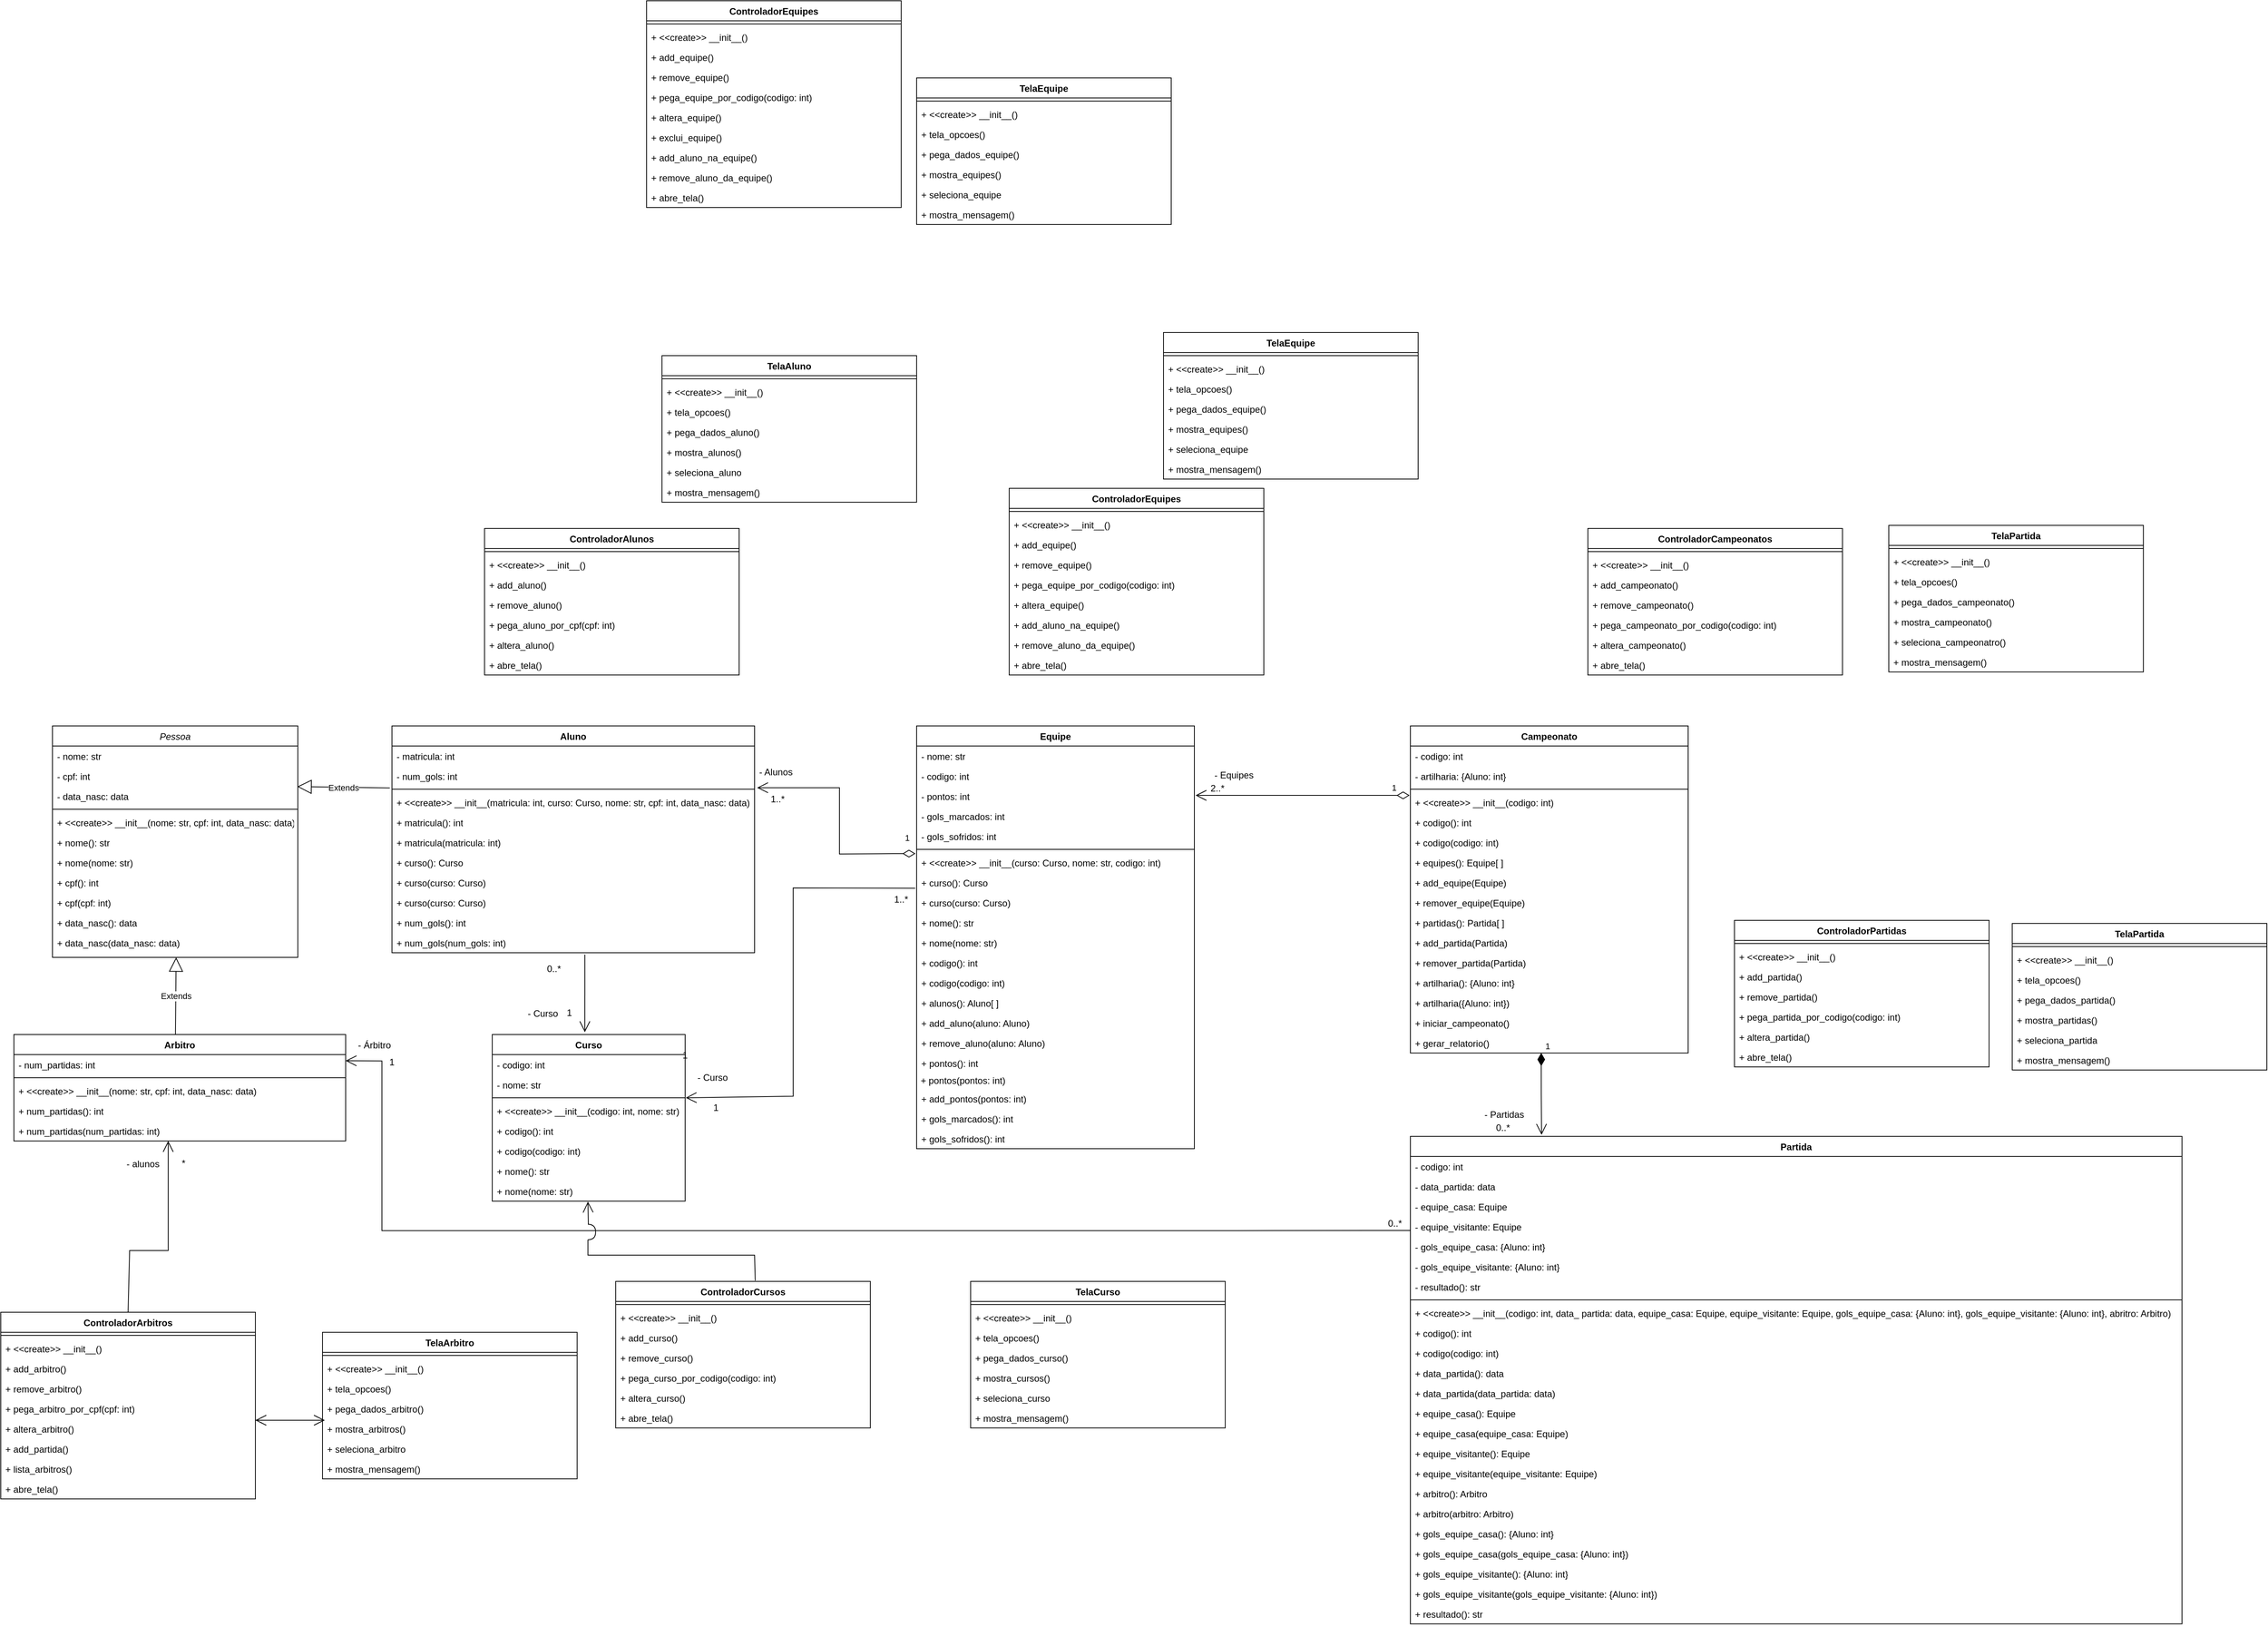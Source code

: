 <mxfile version="24.2.5" type="github">
  <diagram name="Página-1" id="YanghgRlEMHAiLp9xVtV">
    <mxGraphModel dx="2160" dy="1811" grid="1" gridSize="10" guides="1" tooltips="1" connect="1" arrows="1" fold="1" page="1" pageScale="1" pageWidth="827" pageHeight="1169" math="0" shadow="0">
      <root>
        <mxCell id="0" />
        <mxCell id="1" parent="0" />
        <mxCell id="BRvZdCVV4lEwRIuZLhzR-1" value="Curso" style="swimlane;fontStyle=1;align=center;verticalAlign=top;childLayout=stackLayout;horizontal=1;startSize=26;horizontalStack=0;resizeParent=1;resizeParentMax=0;resizeLast=0;collapsible=1;marginBottom=0;whiteSpace=wrap;html=1;" parent="1" vertex="1">
          <mxGeometry x="-190" y="440" width="250" height="216" as="geometry" />
        </mxCell>
        <mxCell id="BRvZdCVV4lEwRIuZLhzR-2" value="- codigo: int" style="text;strokeColor=none;fillColor=none;align=left;verticalAlign=top;spacingLeft=4;spacingRight=4;overflow=hidden;rotatable=0;points=[[0,0.5],[1,0.5]];portConstraint=eastwest;whiteSpace=wrap;html=1;" parent="BRvZdCVV4lEwRIuZLhzR-1" vertex="1">
          <mxGeometry y="26" width="250" height="26" as="geometry" />
        </mxCell>
        <mxCell id="42rT5aTTlDtqcZQRqHW7-1" value="- nome: str" style="text;strokeColor=none;fillColor=none;align=left;verticalAlign=top;spacingLeft=4;spacingRight=4;overflow=hidden;rotatable=0;points=[[0,0.5],[1,0.5]];portConstraint=eastwest;whiteSpace=wrap;html=1;" parent="BRvZdCVV4lEwRIuZLhzR-1" vertex="1">
          <mxGeometry y="52" width="250" height="26" as="geometry" />
        </mxCell>
        <mxCell id="BRvZdCVV4lEwRIuZLhzR-3" value="" style="line;strokeWidth=1;fillColor=none;align=left;verticalAlign=middle;spacingTop=-1;spacingLeft=3;spacingRight=3;rotatable=0;labelPosition=right;points=[];portConstraint=eastwest;strokeColor=inherit;" parent="BRvZdCVV4lEwRIuZLhzR-1" vertex="1">
          <mxGeometry y="78" width="250" height="8" as="geometry" />
        </mxCell>
        <mxCell id="BRvZdCVV4lEwRIuZLhzR-4" value="+ &amp;lt;&amp;lt;create&amp;gt;&amp;gt; __init__(codigo: int, nome: str)" style="text;strokeColor=none;fillColor=none;align=left;verticalAlign=top;spacingLeft=4;spacingRight=4;overflow=hidden;rotatable=0;points=[[0,0.5],[1,0.5]];portConstraint=eastwest;whiteSpace=wrap;html=1;" parent="BRvZdCVV4lEwRIuZLhzR-1" vertex="1">
          <mxGeometry y="86" width="250" height="26" as="geometry" />
        </mxCell>
        <mxCell id="42rT5aTTlDtqcZQRqHW7-2" value="+ codigo(): int" style="text;strokeColor=none;fillColor=none;align=left;verticalAlign=top;spacingLeft=4;spacingRight=4;overflow=hidden;rotatable=0;points=[[0,0.5],[1,0.5]];portConstraint=eastwest;whiteSpace=wrap;html=1;" parent="BRvZdCVV4lEwRIuZLhzR-1" vertex="1">
          <mxGeometry y="112" width="250" height="26" as="geometry" />
        </mxCell>
        <mxCell id="42rT5aTTlDtqcZQRqHW7-3" value="+ codigo(codigo: int)" style="text;strokeColor=none;fillColor=none;align=left;verticalAlign=top;spacingLeft=4;spacingRight=4;overflow=hidden;rotatable=0;points=[[0,0.5],[1,0.5]];portConstraint=eastwest;whiteSpace=wrap;html=1;" parent="BRvZdCVV4lEwRIuZLhzR-1" vertex="1">
          <mxGeometry y="138" width="250" height="26" as="geometry" />
        </mxCell>
        <mxCell id="42rT5aTTlDtqcZQRqHW7-4" value="+ nome(): str" style="text;strokeColor=none;fillColor=none;align=left;verticalAlign=top;spacingLeft=4;spacingRight=4;overflow=hidden;rotatable=0;points=[[0,0.5],[1,0.5]];portConstraint=eastwest;whiteSpace=wrap;html=1;" parent="BRvZdCVV4lEwRIuZLhzR-1" vertex="1">
          <mxGeometry y="164" width="250" height="26" as="geometry" />
        </mxCell>
        <mxCell id="42rT5aTTlDtqcZQRqHW7-5" value="+ nome(nome: str)" style="text;strokeColor=none;fillColor=none;align=left;verticalAlign=top;spacingLeft=4;spacingRight=4;overflow=hidden;rotatable=0;points=[[0,0.5],[1,0.5]];portConstraint=eastwest;whiteSpace=wrap;html=1;" parent="BRvZdCVV4lEwRIuZLhzR-1" vertex="1">
          <mxGeometry y="190" width="250" height="26" as="geometry" />
        </mxCell>
        <mxCell id="42rT5aTTlDtqcZQRqHW7-6" value="Aluno" style="swimlane;fontStyle=1;align=center;verticalAlign=top;childLayout=stackLayout;horizontal=1;startSize=26;horizontalStack=0;resizeParent=1;resizeParentMax=0;resizeLast=0;collapsible=1;marginBottom=0;whiteSpace=wrap;html=1;" parent="1" vertex="1">
          <mxGeometry x="-320" y="40" width="470" height="294" as="geometry" />
        </mxCell>
        <mxCell id="ilpft1NIrWu3d606YRAC-2" value="&lt;div&gt;- matricula: int&lt;/div&gt;" style="text;strokeColor=none;fillColor=none;align=left;verticalAlign=top;spacingLeft=4;spacingRight=4;overflow=hidden;rotatable=0;points=[[0,0.5],[1,0.5]];portConstraint=eastwest;whiteSpace=wrap;html=1;" vertex="1" parent="42rT5aTTlDtqcZQRqHW7-6">
          <mxGeometry y="26" width="470" height="26" as="geometry" />
        </mxCell>
        <mxCell id="42rT5aTTlDtqcZQRqHW7-7" value="&lt;div&gt;- num_gols: int&lt;/div&gt;" style="text;strokeColor=none;fillColor=none;align=left;verticalAlign=top;spacingLeft=4;spacingRight=4;overflow=hidden;rotatable=0;points=[[0,0.5],[1,0.5]];portConstraint=eastwest;whiteSpace=wrap;html=1;" parent="42rT5aTTlDtqcZQRqHW7-6" vertex="1">
          <mxGeometry y="52" width="470" height="26" as="geometry" />
        </mxCell>
        <mxCell id="42rT5aTTlDtqcZQRqHW7-9" value="" style="line;strokeWidth=1;fillColor=none;align=left;verticalAlign=middle;spacingTop=-1;spacingLeft=3;spacingRight=3;rotatable=0;labelPosition=right;points=[];portConstraint=eastwest;strokeColor=inherit;" parent="42rT5aTTlDtqcZQRqHW7-6" vertex="1">
          <mxGeometry y="78" width="470" height="8" as="geometry" />
        </mxCell>
        <mxCell id="42rT5aTTlDtqcZQRqHW7-10" value="+ &amp;lt;&amp;lt;create&amp;gt;&amp;gt; __init__(matricula: int, curso: Curso, nome: str, cpf: int, data_nasc: data)" style="text;strokeColor=none;fillColor=none;align=left;verticalAlign=top;spacingLeft=4;spacingRight=4;overflow=hidden;rotatable=0;points=[[0,0.5],[1,0.5]];portConstraint=eastwest;whiteSpace=wrap;html=1;" parent="42rT5aTTlDtqcZQRqHW7-6" vertex="1">
          <mxGeometry y="86" width="470" height="26" as="geometry" />
        </mxCell>
        <mxCell id="42rT5aTTlDtqcZQRqHW7-11" value="+ matricula(): int" style="text;strokeColor=none;fillColor=none;align=left;verticalAlign=top;spacingLeft=4;spacingRight=4;overflow=hidden;rotatable=0;points=[[0,0.5],[1,0.5]];portConstraint=eastwest;whiteSpace=wrap;html=1;" parent="42rT5aTTlDtqcZQRqHW7-6" vertex="1">
          <mxGeometry y="112" width="470" height="26" as="geometry" />
        </mxCell>
        <mxCell id="42rT5aTTlDtqcZQRqHW7-12" value="+ matricula(matricula: int)" style="text;strokeColor=none;fillColor=none;align=left;verticalAlign=top;spacingLeft=4;spacingRight=4;overflow=hidden;rotatable=0;points=[[0,0.5],[1,0.5]];portConstraint=eastwest;whiteSpace=wrap;html=1;" parent="42rT5aTTlDtqcZQRqHW7-6" vertex="1">
          <mxGeometry y="138" width="470" height="26" as="geometry" />
        </mxCell>
        <mxCell id="42rT5aTTlDtqcZQRqHW7-18" value="+ curso(): Curso" style="text;strokeColor=none;fillColor=none;align=left;verticalAlign=top;spacingLeft=4;spacingRight=4;overflow=hidden;rotatable=0;points=[[0,0.5],[1,0.5]];portConstraint=eastwest;whiteSpace=wrap;html=1;" parent="42rT5aTTlDtqcZQRqHW7-6" vertex="1">
          <mxGeometry y="164" width="470" height="26" as="geometry" />
        </mxCell>
        <mxCell id="ilpft1NIrWu3d606YRAC-1" value="+ curso(curso: Curso)" style="text;strokeColor=none;fillColor=none;align=left;verticalAlign=top;spacingLeft=4;spacingRight=4;overflow=hidden;rotatable=0;points=[[0,0.5],[1,0.5]];portConstraint=eastwest;whiteSpace=wrap;html=1;" vertex="1" parent="42rT5aTTlDtqcZQRqHW7-6">
          <mxGeometry y="190" width="470" height="26" as="geometry" />
        </mxCell>
        <mxCell id="ilpft1NIrWu3d606YRAC-3" value="+ curso(curso: Curso)" style="text;strokeColor=none;fillColor=none;align=left;verticalAlign=top;spacingLeft=4;spacingRight=4;overflow=hidden;rotatable=0;points=[[0,0.5],[1,0.5]];portConstraint=eastwest;whiteSpace=wrap;html=1;" vertex="1" parent="42rT5aTTlDtqcZQRqHW7-6">
          <mxGeometry y="216" width="470" height="26" as="geometry" />
        </mxCell>
        <mxCell id="ilpft1NIrWu3d606YRAC-4" value="+ num_gols(): int" style="text;strokeColor=none;fillColor=none;align=left;verticalAlign=top;spacingLeft=4;spacingRight=4;overflow=hidden;rotatable=0;points=[[0,0.5],[1,0.5]];portConstraint=eastwest;whiteSpace=wrap;html=1;" vertex="1" parent="42rT5aTTlDtqcZQRqHW7-6">
          <mxGeometry y="242" width="470" height="26" as="geometry" />
        </mxCell>
        <mxCell id="42rT5aTTlDtqcZQRqHW7-19" value="+ num_gols(num_gols: int)" style="text;strokeColor=none;fillColor=none;align=left;verticalAlign=top;spacingLeft=4;spacingRight=4;overflow=hidden;rotatable=0;points=[[0,0.5],[1,0.5]];portConstraint=eastwest;whiteSpace=wrap;html=1;" parent="42rT5aTTlDtqcZQRqHW7-6" vertex="1">
          <mxGeometry y="268" width="470" height="26" as="geometry" />
        </mxCell>
        <mxCell id="42rT5aTTlDtqcZQRqHW7-24" value="Arbitro" style="swimlane;fontStyle=1;align=center;verticalAlign=top;childLayout=stackLayout;horizontal=1;startSize=26;horizontalStack=0;resizeParent=1;resizeParentMax=0;resizeLast=0;collapsible=1;marginBottom=0;whiteSpace=wrap;html=1;" parent="1" vertex="1">
          <mxGeometry x="-810" y="440" width="430" height="138" as="geometry" />
        </mxCell>
        <mxCell id="42rT5aTTlDtqcZQRqHW7-29" value="- num_partidas: int" style="text;strokeColor=none;fillColor=none;align=left;verticalAlign=top;spacingLeft=4;spacingRight=4;overflow=hidden;rotatable=0;points=[[0,0.5],[1,0.5]];portConstraint=eastwest;whiteSpace=wrap;html=1;" parent="42rT5aTTlDtqcZQRqHW7-24" vertex="1">
          <mxGeometry y="26" width="430" height="26" as="geometry" />
        </mxCell>
        <mxCell id="42rT5aTTlDtqcZQRqHW7-30" value="" style="line;strokeWidth=1;fillColor=none;align=left;verticalAlign=middle;spacingTop=-1;spacingLeft=3;spacingRight=3;rotatable=0;labelPosition=right;points=[];portConstraint=eastwest;strokeColor=inherit;" parent="42rT5aTTlDtqcZQRqHW7-24" vertex="1">
          <mxGeometry y="52" width="430" height="8" as="geometry" />
        </mxCell>
        <mxCell id="42rT5aTTlDtqcZQRqHW7-31" value="+ &amp;lt;&amp;lt;create&amp;gt;&amp;gt; __init__(nome: str, cpf: int, data_nasc: data)" style="text;strokeColor=none;fillColor=none;align=left;verticalAlign=top;spacingLeft=4;spacingRight=4;overflow=hidden;rotatable=0;points=[[0,0.5],[1,0.5]];portConstraint=eastwest;whiteSpace=wrap;html=1;" parent="42rT5aTTlDtqcZQRqHW7-24" vertex="1">
          <mxGeometry y="60" width="430" height="26" as="geometry" />
        </mxCell>
        <mxCell id="BlP67hDM90NLHeMDUVXd-2" value="+ num_partidas(): int" style="text;strokeColor=none;fillColor=none;align=left;verticalAlign=top;spacingLeft=4;spacingRight=4;overflow=hidden;rotatable=0;points=[[0,0.5],[1,0.5]];portConstraint=eastwest;whiteSpace=wrap;html=1;" parent="42rT5aTTlDtqcZQRqHW7-24" vertex="1">
          <mxGeometry y="86" width="430" height="26" as="geometry" />
        </mxCell>
        <mxCell id="BlP67hDM90NLHeMDUVXd-3" value="+ num_partidas(num_partidas: int)" style="text;strokeColor=none;fillColor=none;align=left;verticalAlign=top;spacingLeft=4;spacingRight=4;overflow=hidden;rotatable=0;points=[[0,0.5],[1,0.5]];portConstraint=eastwest;whiteSpace=wrap;html=1;" parent="42rT5aTTlDtqcZQRqHW7-24" vertex="1">
          <mxGeometry y="112" width="430" height="26" as="geometry" />
        </mxCell>
        <mxCell id="ilpft1NIrWu3d606YRAC-31" value="" style="endArrow=open;endFill=1;endSize=12;html=1;rounded=0;entryX=1.003;entryY=1.154;entryDx=0;entryDy=0;entryPerimeter=0;exitX=0.5;exitY=0;exitDx=0;exitDy=0;" edge="1" parent="42rT5aTTlDtqcZQRqHW7-24" source="whfUZhFvRBQpakOQNN74-1">
          <mxGeometry width="160" relative="1" as="geometry">
            <mxPoint x="497" y="-134" as="sourcePoint" />
            <mxPoint x="200" y="138" as="targetPoint" />
            <Array as="points">
              <mxPoint x="150" y="280" />
              <mxPoint x="200" y="280" />
              <mxPoint x="200" y="220" />
              <mxPoint x="200" y="160" />
            </Array>
          </mxGeometry>
        </mxCell>
        <mxCell id="BlP67hDM90NLHeMDUVXd-4" value="Equipe" style="swimlane;fontStyle=1;align=center;verticalAlign=top;childLayout=stackLayout;horizontal=1;startSize=26;horizontalStack=0;resizeParent=1;resizeParentMax=0;resizeLast=0;collapsible=1;marginBottom=0;whiteSpace=wrap;html=1;" parent="1" vertex="1">
          <mxGeometry x="360" y="40" width="360" height="548" as="geometry" />
        </mxCell>
        <mxCell id="BlP67hDM90NLHeMDUVXd-5" value="- nome: str" style="text;strokeColor=none;fillColor=none;align=left;verticalAlign=top;spacingLeft=4;spacingRight=4;overflow=hidden;rotatable=0;points=[[0,0.5],[1,0.5]];portConstraint=eastwest;whiteSpace=wrap;html=1;" parent="BlP67hDM90NLHeMDUVXd-4" vertex="1">
          <mxGeometry y="26" width="360" height="26" as="geometry" />
        </mxCell>
        <mxCell id="OSObfnmbwBIl3ngkpUWz-45" value="- codigo: int" style="text;strokeColor=none;fillColor=none;align=left;verticalAlign=top;spacingLeft=4;spacingRight=4;overflow=hidden;rotatable=0;points=[[0,0.5],[1,0.5]];portConstraint=eastwest;whiteSpace=wrap;html=1;" parent="BlP67hDM90NLHeMDUVXd-4" vertex="1">
          <mxGeometry y="52" width="360" height="26" as="geometry" />
        </mxCell>
        <mxCell id="OSObfnmbwBIl3ngkpUWz-46" value="- pontos: int" style="text;strokeColor=none;fillColor=none;align=left;verticalAlign=top;spacingLeft=4;spacingRight=4;overflow=hidden;rotatable=0;points=[[0,0.5],[1,0.5]];portConstraint=eastwest;whiteSpace=wrap;html=1;" parent="BlP67hDM90NLHeMDUVXd-4" vertex="1">
          <mxGeometry y="78" width="360" height="26" as="geometry" />
        </mxCell>
        <mxCell id="OSObfnmbwBIl3ngkpUWz-88" value="- gols_marcados: int" style="text;strokeColor=none;fillColor=none;align=left;verticalAlign=top;spacingLeft=4;spacingRight=4;overflow=hidden;rotatable=0;points=[[0,0.5],[1,0.5]];portConstraint=eastwest;whiteSpace=wrap;html=1;" parent="BlP67hDM90NLHeMDUVXd-4" vertex="1">
          <mxGeometry y="104" width="360" height="26" as="geometry" />
        </mxCell>
        <mxCell id="OSObfnmbwBIl3ngkpUWz-90" value="- gols_sofridos: int" style="text;strokeColor=none;fillColor=none;align=left;verticalAlign=top;spacingLeft=4;spacingRight=4;overflow=hidden;rotatable=0;points=[[0,0.5],[1,0.5]];portConstraint=eastwest;whiteSpace=wrap;html=1;" parent="BlP67hDM90NLHeMDUVXd-4" vertex="1">
          <mxGeometry y="130" width="360" height="26" as="geometry" />
        </mxCell>
        <mxCell id="BlP67hDM90NLHeMDUVXd-9" value="" style="line;strokeWidth=1;fillColor=none;align=left;verticalAlign=middle;spacingTop=-1;spacingLeft=3;spacingRight=3;rotatable=0;labelPosition=right;points=[];portConstraint=eastwest;strokeColor=inherit;" parent="BlP67hDM90NLHeMDUVXd-4" vertex="1">
          <mxGeometry y="156" width="360" height="8" as="geometry" />
        </mxCell>
        <mxCell id="BlP67hDM90NLHeMDUVXd-10" value="+ &amp;lt;&amp;lt;create&amp;gt;&amp;gt; __init__(curso: Curso, nome: str, codigo: int)" style="text;strokeColor=none;fillColor=none;align=left;verticalAlign=top;spacingLeft=4;spacingRight=4;overflow=hidden;rotatable=0;points=[[0,0.5],[1,0.5]];portConstraint=eastwest;whiteSpace=wrap;html=1;" parent="BlP67hDM90NLHeMDUVXd-4" vertex="1">
          <mxGeometry y="164" width="360" height="26" as="geometry" />
        </mxCell>
        <mxCell id="BlP67hDM90NLHeMDUVXd-13" value="+ curso(): Curso" style="text;strokeColor=none;fillColor=none;align=left;verticalAlign=top;spacingLeft=4;spacingRight=4;overflow=hidden;rotatable=0;points=[[0,0.5],[1,0.5]];portConstraint=eastwest;whiteSpace=wrap;html=1;" parent="BlP67hDM90NLHeMDUVXd-4" vertex="1">
          <mxGeometry y="190" width="360" height="26" as="geometry" />
        </mxCell>
        <mxCell id="BlP67hDM90NLHeMDUVXd-14" value="+ curso(curso: Curso)" style="text;strokeColor=none;fillColor=none;align=left;verticalAlign=top;spacingLeft=4;spacingRight=4;overflow=hidden;rotatable=0;points=[[0,0.5],[1,0.5]];portConstraint=eastwest;whiteSpace=wrap;html=1;" parent="BlP67hDM90NLHeMDUVXd-4" vertex="1">
          <mxGeometry y="216" width="360" height="26" as="geometry" />
        </mxCell>
        <mxCell id="BlP67hDM90NLHeMDUVXd-11" value="+ nome(): str" style="text;strokeColor=none;fillColor=none;align=left;verticalAlign=top;spacingLeft=4;spacingRight=4;overflow=hidden;rotatable=0;points=[[0,0.5],[1,0.5]];portConstraint=eastwest;whiteSpace=wrap;html=1;" parent="BlP67hDM90NLHeMDUVXd-4" vertex="1">
          <mxGeometry y="242" width="360" height="26" as="geometry" />
        </mxCell>
        <mxCell id="BlP67hDM90NLHeMDUVXd-12" value="+ nome(nome: str)" style="text;strokeColor=none;fillColor=none;align=left;verticalAlign=top;spacingLeft=4;spacingRight=4;overflow=hidden;rotatable=0;points=[[0,0.5],[1,0.5]];portConstraint=eastwest;whiteSpace=wrap;html=1;" parent="BlP67hDM90NLHeMDUVXd-4" vertex="1">
          <mxGeometry y="268" width="360" height="26" as="geometry" />
        </mxCell>
        <mxCell id="OSObfnmbwBIl3ngkpUWz-47" value="+ codigo(): int" style="text;strokeColor=none;fillColor=none;align=left;verticalAlign=top;spacingLeft=4;spacingRight=4;overflow=hidden;rotatable=0;points=[[0,0.5],[1,0.5]];portConstraint=eastwest;whiteSpace=wrap;html=1;" parent="BlP67hDM90NLHeMDUVXd-4" vertex="1">
          <mxGeometry y="294" width="360" height="26" as="geometry" />
        </mxCell>
        <mxCell id="OSObfnmbwBIl3ngkpUWz-48" value="+ codigo(codigo: int)" style="text;strokeColor=none;fillColor=none;align=left;verticalAlign=top;spacingLeft=4;spacingRight=4;overflow=hidden;rotatable=0;points=[[0,0.5],[1,0.5]];portConstraint=eastwest;whiteSpace=wrap;html=1;" parent="BlP67hDM90NLHeMDUVXd-4" vertex="1">
          <mxGeometry y="320" width="360" height="26" as="geometry" />
        </mxCell>
        <mxCell id="BlP67hDM90NLHeMDUVXd-15" value="+ alunos(): Aluno[ ]" style="text;strokeColor=none;fillColor=none;align=left;verticalAlign=top;spacingLeft=4;spacingRight=4;overflow=hidden;rotatable=0;points=[[0,0.5],[1,0.5]];portConstraint=eastwest;whiteSpace=wrap;html=1;" parent="BlP67hDM90NLHeMDUVXd-4" vertex="1">
          <mxGeometry y="346" width="360" height="26" as="geometry" />
        </mxCell>
        <mxCell id="BlP67hDM90NLHeMDUVXd-16" value="+ add_aluno(aluno: Aluno)" style="text;strokeColor=none;fillColor=none;align=left;verticalAlign=top;spacingLeft=4;spacingRight=4;overflow=hidden;rotatable=0;points=[[0,0.5],[1,0.5]];portConstraint=eastwest;whiteSpace=wrap;html=1;" parent="BlP67hDM90NLHeMDUVXd-4" vertex="1">
          <mxGeometry y="372" width="360" height="26" as="geometry" />
        </mxCell>
        <mxCell id="BlP67hDM90NLHeMDUVXd-19" value="+ remove_aluno(aluno: Aluno)" style="text;strokeColor=none;fillColor=none;align=left;verticalAlign=top;spacingLeft=4;spacingRight=4;overflow=hidden;rotatable=0;points=[[0,0.5],[1,0.5]];portConstraint=eastwest;whiteSpace=wrap;html=1;" parent="BlP67hDM90NLHeMDUVXd-4" vertex="1">
          <mxGeometry y="398" width="360" height="26" as="geometry" />
        </mxCell>
        <mxCell id="OSObfnmbwBIl3ngkpUWz-49" value="+ pontos(): int" style="text;strokeColor=none;fillColor=none;align=left;verticalAlign=top;spacingLeft=4;spacingRight=4;overflow=hidden;rotatable=0;points=[[0,0.5],[1,0.5]];portConstraint=eastwest;whiteSpace=wrap;html=1;" parent="BlP67hDM90NLHeMDUVXd-4" vertex="1">
          <mxGeometry y="424" width="360" height="26" as="geometry" />
        </mxCell>
        <mxCell id="XdRAYDsdtGcGILHuMkyT-34" value="&amp;nbsp;+ pontos(pontos: int)" style="text;html=1;align=left;verticalAlign=middle;whiteSpace=wrap;rounded=0;" parent="BlP67hDM90NLHeMDUVXd-4" vertex="1">
          <mxGeometry y="450" width="360" height="20" as="geometry" />
        </mxCell>
        <mxCell id="ilpft1NIrWu3d606YRAC-7" value="+ add_pontos(pontos: int)" style="text;strokeColor=none;fillColor=none;align=left;verticalAlign=top;spacingLeft=4;spacingRight=4;overflow=hidden;rotatable=0;points=[[0,0.5],[1,0.5]];portConstraint=eastwest;whiteSpace=wrap;html=1;" vertex="1" parent="BlP67hDM90NLHeMDUVXd-4">
          <mxGeometry y="470" width="360" height="26" as="geometry" />
        </mxCell>
        <mxCell id="ilpft1NIrWu3d606YRAC-8" value="+ gols_marcados(): int" style="text;strokeColor=none;fillColor=none;align=left;verticalAlign=top;spacingLeft=4;spacingRight=4;overflow=hidden;rotatable=0;points=[[0,0.5],[1,0.5]];portConstraint=eastwest;whiteSpace=wrap;html=1;" vertex="1" parent="BlP67hDM90NLHeMDUVXd-4">
          <mxGeometry y="496" width="360" height="26" as="geometry" />
        </mxCell>
        <mxCell id="ilpft1NIrWu3d606YRAC-9" value="+ gols_sofridos(): int" style="text;strokeColor=none;fillColor=none;align=left;verticalAlign=top;spacingLeft=4;spacingRight=4;overflow=hidden;rotatable=0;points=[[0,0.5],[1,0.5]];portConstraint=eastwest;whiteSpace=wrap;html=1;" vertex="1" parent="BlP67hDM90NLHeMDUVXd-4">
          <mxGeometry y="522" width="360" height="26" as="geometry" />
        </mxCell>
        <mxCell id="VWIoromdeVteyUXSWohZ-1" value="Campeonato" style="swimlane;fontStyle=1;align=center;verticalAlign=top;childLayout=stackLayout;horizontal=1;startSize=26;horizontalStack=0;resizeParent=1;resizeParentMax=0;resizeLast=0;collapsible=1;marginBottom=0;whiteSpace=wrap;html=1;" parent="1" vertex="1">
          <mxGeometry x="1000" y="40" width="360" height="424" as="geometry" />
        </mxCell>
        <mxCell id="ilpft1NIrWu3d606YRAC-17" value="&lt;div&gt;- codigo: int&lt;/div&gt;" style="text;strokeColor=none;fillColor=none;align=left;verticalAlign=top;spacingLeft=4;spacingRight=4;overflow=hidden;rotatable=0;points=[[0,0.5],[1,0.5]];portConstraint=eastwest;whiteSpace=wrap;html=1;" vertex="1" parent="VWIoromdeVteyUXSWohZ-1">
          <mxGeometry y="26" width="360" height="26" as="geometry" />
        </mxCell>
        <mxCell id="ilpft1NIrWu3d606YRAC-19" value="&lt;div&gt;- artilharia: {Aluno: int}&lt;/div&gt;" style="text;strokeColor=none;fillColor=none;align=left;verticalAlign=top;spacingLeft=4;spacingRight=4;overflow=hidden;rotatable=0;points=[[0,0.5],[1,0.5]];portConstraint=eastwest;whiteSpace=wrap;html=1;" vertex="1" parent="VWIoromdeVteyUXSWohZ-1">
          <mxGeometry y="52" width="360" height="26" as="geometry" />
        </mxCell>
        <mxCell id="ilpft1NIrWu3d606YRAC-15" value="" style="line;strokeWidth=1;fillColor=none;align=left;verticalAlign=middle;spacingTop=-1;spacingLeft=3;spacingRight=3;rotatable=0;labelPosition=right;points=[];portConstraint=eastwest;strokeColor=inherit;" vertex="1" parent="VWIoromdeVteyUXSWohZ-1">
          <mxGeometry y="78" width="360" height="8" as="geometry" />
        </mxCell>
        <mxCell id="VWIoromdeVteyUXSWohZ-6" value="+ &amp;lt;&amp;lt;create&amp;gt;&amp;gt; __init__(codigo: int)&lt;div&gt;&lt;br&gt;&lt;/div&gt;" style="text;strokeColor=none;fillColor=none;align=left;verticalAlign=top;spacingLeft=4;spacingRight=4;overflow=hidden;rotatable=0;points=[[0,0.5],[1,0.5]];portConstraint=eastwest;whiteSpace=wrap;html=1;" parent="VWIoromdeVteyUXSWohZ-1" vertex="1">
          <mxGeometry y="86" width="360" height="26" as="geometry" />
        </mxCell>
        <mxCell id="ra7vQ8JuPsrU5PklDh2I-1" value="+ codigo(): int" style="text;strokeColor=none;fillColor=none;align=left;verticalAlign=top;spacingLeft=4;spacingRight=4;overflow=hidden;rotatable=0;points=[[0,0.5],[1,0.5]];portConstraint=eastwest;whiteSpace=wrap;html=1;" parent="VWIoromdeVteyUXSWohZ-1" vertex="1">
          <mxGeometry y="112" width="360" height="26" as="geometry" />
        </mxCell>
        <mxCell id="ra7vQ8JuPsrU5PklDh2I-2" value="+ codigo(codigo: int)" style="text;strokeColor=none;fillColor=none;align=left;verticalAlign=top;spacingLeft=4;spacingRight=4;overflow=hidden;rotatable=0;points=[[0,0.5],[1,0.5]];portConstraint=eastwest;whiteSpace=wrap;html=1;" parent="VWIoromdeVteyUXSWohZ-1" vertex="1">
          <mxGeometry y="138" width="360" height="26" as="geometry" />
        </mxCell>
        <mxCell id="VWIoromdeVteyUXSWohZ-7" value="+ equipes(): Equipe[ ]" style="text;strokeColor=none;fillColor=none;align=left;verticalAlign=top;spacingLeft=4;spacingRight=4;overflow=hidden;rotatable=0;points=[[0,0.5],[1,0.5]];portConstraint=eastwest;whiteSpace=wrap;html=1;" parent="VWIoromdeVteyUXSWohZ-1" vertex="1">
          <mxGeometry y="164" width="360" height="26" as="geometry" />
        </mxCell>
        <mxCell id="VWIoromdeVteyUXSWohZ-8" value="+ add_equipe(Equipe)" style="text;strokeColor=none;fillColor=none;align=left;verticalAlign=top;spacingLeft=4;spacingRight=4;overflow=hidden;rotatable=0;points=[[0,0.5],[1,0.5]];portConstraint=eastwest;whiteSpace=wrap;html=1;" parent="VWIoromdeVteyUXSWohZ-1" vertex="1">
          <mxGeometry y="190" width="360" height="26" as="geometry" />
        </mxCell>
        <mxCell id="VWIoromdeVteyUXSWohZ-9" value="+ remover_equipe(Equipe)" style="text;strokeColor=none;fillColor=none;align=left;verticalAlign=top;spacingLeft=4;spacingRight=4;overflow=hidden;rotatable=0;points=[[0,0.5],[1,0.5]];portConstraint=eastwest;whiteSpace=wrap;html=1;" parent="VWIoromdeVteyUXSWohZ-1" vertex="1">
          <mxGeometry y="216" width="360" height="26" as="geometry" />
        </mxCell>
        <mxCell id="VWIoromdeVteyUXSWohZ-10" value="+ partidas(): Partida[ ]" style="text;strokeColor=none;fillColor=none;align=left;verticalAlign=top;spacingLeft=4;spacingRight=4;overflow=hidden;rotatable=0;points=[[0,0.5],[1,0.5]];portConstraint=eastwest;whiteSpace=wrap;html=1;" parent="VWIoromdeVteyUXSWohZ-1" vertex="1">
          <mxGeometry y="242" width="360" height="26" as="geometry" />
        </mxCell>
        <mxCell id="VWIoromdeVteyUXSWohZ-11" value="+ add_partida(Partida)" style="text;strokeColor=none;fillColor=none;align=left;verticalAlign=top;spacingLeft=4;spacingRight=4;overflow=hidden;rotatable=0;points=[[0,0.5],[1,0.5]];portConstraint=eastwest;whiteSpace=wrap;html=1;" parent="VWIoromdeVteyUXSWohZ-1" vertex="1">
          <mxGeometry y="268" width="360" height="26" as="geometry" />
        </mxCell>
        <mxCell id="VWIoromdeVteyUXSWohZ-14" value="+ remover_partida(Partida)" style="text;strokeColor=none;fillColor=none;align=left;verticalAlign=top;spacingLeft=4;spacingRight=4;overflow=hidden;rotatable=0;points=[[0,0.5],[1,0.5]];portConstraint=eastwest;whiteSpace=wrap;html=1;" parent="VWIoromdeVteyUXSWohZ-1" vertex="1">
          <mxGeometry y="294" width="360" height="26" as="geometry" />
        </mxCell>
        <mxCell id="ilpft1NIrWu3d606YRAC-20" value="+ artilharia(): {Aluno: int}" style="text;strokeColor=none;fillColor=none;align=left;verticalAlign=top;spacingLeft=4;spacingRight=4;overflow=hidden;rotatable=0;points=[[0,0.5],[1,0.5]];portConstraint=eastwest;whiteSpace=wrap;html=1;" vertex="1" parent="VWIoromdeVteyUXSWohZ-1">
          <mxGeometry y="320" width="360" height="26" as="geometry" />
        </mxCell>
        <mxCell id="ra7vQ8JuPsrU5PklDh2I-6" value="+ artilharia({Aluno: int})" style="text;strokeColor=none;fillColor=none;align=left;verticalAlign=top;spacingLeft=4;spacingRight=4;overflow=hidden;rotatable=0;points=[[0,0.5],[1,0.5]];portConstraint=eastwest;whiteSpace=wrap;html=1;" parent="VWIoromdeVteyUXSWohZ-1" vertex="1">
          <mxGeometry y="346" width="360" height="26" as="geometry" />
        </mxCell>
        <mxCell id="XdRAYDsdtGcGILHuMkyT-111" value="+ iniciar_campeonato(&lt;span style=&quot;background-color: initial;&quot;&gt;)&lt;/span&gt;" style="text;strokeColor=none;fillColor=none;align=left;verticalAlign=top;spacingLeft=4;spacingRight=4;overflow=hidden;rotatable=0;points=[[0,0.5],[1,0.5]];portConstraint=eastwest;whiteSpace=wrap;html=1;" parent="VWIoromdeVteyUXSWohZ-1" vertex="1">
          <mxGeometry y="372" width="360" height="26" as="geometry" />
        </mxCell>
        <mxCell id="XdRAYDsdtGcGILHuMkyT-119" value="+ gerar_relatorio()" style="text;strokeColor=none;fillColor=none;align=left;verticalAlign=top;spacingLeft=4;spacingRight=4;overflow=hidden;rotatable=0;points=[[0,0.5],[1,0.5]];portConstraint=eastwest;whiteSpace=wrap;html=1;" parent="VWIoromdeVteyUXSWohZ-1" vertex="1">
          <mxGeometry y="398" width="360" height="26" as="geometry" />
        </mxCell>
        <mxCell id="VWIoromdeVteyUXSWohZ-15" value="Partida" style="swimlane;fontStyle=1;align=center;verticalAlign=top;childLayout=stackLayout;horizontal=1;startSize=26;horizontalStack=0;resizeParent=1;resizeParentMax=0;resizeLast=0;collapsible=1;marginBottom=0;whiteSpace=wrap;html=1;" parent="1" vertex="1">
          <mxGeometry x="1000" y="572" width="1000" height="632" as="geometry" />
        </mxCell>
        <mxCell id="VWIoromdeVteyUXSWohZ-16" value="- codigo: int" style="text;strokeColor=none;fillColor=none;align=left;verticalAlign=top;spacingLeft=4;spacingRight=4;overflow=hidden;rotatable=0;points=[[0,0.5],[1,0.5]];portConstraint=eastwest;whiteSpace=wrap;html=1;" parent="VWIoromdeVteyUXSWohZ-15" vertex="1">
          <mxGeometry y="26" width="1000" height="26" as="geometry" />
        </mxCell>
        <mxCell id="hslSFGjoWzBSm_9_647L-2" value="- data_partida: data" style="text;strokeColor=none;fillColor=none;align=left;verticalAlign=top;spacingLeft=4;spacingRight=4;overflow=hidden;rotatable=0;points=[[0,0.5],[1,0.5]];portConstraint=eastwest;whiteSpace=wrap;html=1;" parent="VWIoromdeVteyUXSWohZ-15" vertex="1">
          <mxGeometry y="52" width="1000" height="26" as="geometry" />
        </mxCell>
        <mxCell id="XdRAYDsdtGcGILHuMkyT-112" value="- equipe_casa: Equipe" style="text;strokeColor=none;fillColor=none;align=left;verticalAlign=top;spacingLeft=4;spacingRight=4;overflow=hidden;rotatable=0;points=[[0,0.5],[1,0.5]];portConstraint=eastwest;whiteSpace=wrap;html=1;" parent="VWIoromdeVteyUXSWohZ-15" vertex="1">
          <mxGeometry y="78" width="1000" height="26" as="geometry" />
        </mxCell>
        <mxCell id="XdRAYDsdtGcGILHuMkyT-113" value="- equipe_visitante: Equipe" style="text;strokeColor=none;fillColor=none;align=left;verticalAlign=top;spacingLeft=4;spacingRight=4;overflow=hidden;rotatable=0;points=[[0,0.5],[1,0.5]];portConstraint=eastwest;whiteSpace=wrap;html=1;" parent="VWIoromdeVteyUXSWohZ-15" vertex="1">
          <mxGeometry y="104" width="1000" height="26" as="geometry" />
        </mxCell>
        <mxCell id="VWIoromdeVteyUXSWohZ-29" value="- gols_equipe_casa: {Aluno: int}" style="text;strokeColor=none;fillColor=none;align=left;verticalAlign=top;spacingLeft=4;spacingRight=4;overflow=hidden;rotatable=0;points=[[0,0.5],[1,0.5]];portConstraint=eastwest;whiteSpace=wrap;html=1;" parent="VWIoromdeVteyUXSWohZ-15" vertex="1">
          <mxGeometry y="130" width="1000" height="26" as="geometry" />
        </mxCell>
        <mxCell id="OSObfnmbwBIl3ngkpUWz-89" value="- gols_equipe_visitante: {Aluno: int}" style="text;strokeColor=none;fillColor=none;align=left;verticalAlign=top;spacingLeft=4;spacingRight=4;overflow=hidden;rotatable=0;points=[[0,0.5],[1,0.5]];portConstraint=eastwest;whiteSpace=wrap;html=1;" parent="VWIoromdeVteyUXSWohZ-15" vertex="1">
          <mxGeometry y="156" width="1000" height="26" as="geometry" />
        </mxCell>
        <mxCell id="OSObfnmbwBIl3ngkpUWz-91" value="- resultado(): str" style="text;strokeColor=none;fillColor=none;align=left;verticalAlign=top;spacingLeft=4;spacingRight=4;overflow=hidden;rotatable=0;points=[[0,0.5],[1,0.5]];portConstraint=eastwest;whiteSpace=wrap;html=1;" parent="VWIoromdeVteyUXSWohZ-15" vertex="1">
          <mxGeometry y="182" width="1000" height="26" as="geometry" />
        </mxCell>
        <mxCell id="VWIoromdeVteyUXSWohZ-18" value="" style="line;strokeWidth=1;fillColor=none;align=left;verticalAlign=middle;spacingTop=-1;spacingLeft=3;spacingRight=3;rotatable=0;labelPosition=right;points=[];portConstraint=eastwest;strokeColor=inherit;" parent="VWIoromdeVteyUXSWohZ-15" vertex="1">
          <mxGeometry y="208" width="1000" height="8" as="geometry" />
        </mxCell>
        <mxCell id="VWIoromdeVteyUXSWohZ-19" value="+ &amp;lt;&amp;lt;create&amp;gt;&amp;gt; __init__(codigo: int, data_ partida: data, equipe_casa: Equipe, equipe_visitante: Equipe, gols_equipe_casa: {Aluno: int}, gols_equipe_visitante: {Aluno: int}, abritro: Arbitro)" style="text;strokeColor=none;fillColor=none;align=left;verticalAlign=top;spacingLeft=4;spacingRight=4;overflow=hidden;rotatable=0;points=[[0,0.5],[1,0.5]];portConstraint=eastwest;whiteSpace=wrap;html=1;" parent="VWIoromdeVteyUXSWohZ-15" vertex="1">
          <mxGeometry y="216" width="1000" height="26" as="geometry" />
        </mxCell>
        <mxCell id="VWIoromdeVteyUXSWohZ-20" value="+ codigo(): int" style="text;strokeColor=none;fillColor=none;align=left;verticalAlign=top;spacingLeft=4;spacingRight=4;overflow=hidden;rotatable=0;points=[[0,0.5],[1,0.5]];portConstraint=eastwest;whiteSpace=wrap;html=1;" parent="VWIoromdeVteyUXSWohZ-15" vertex="1">
          <mxGeometry y="242" width="1000" height="26" as="geometry" />
        </mxCell>
        <mxCell id="hslSFGjoWzBSm_9_647L-6" value="+ codigo(codigo: int)" style="text;strokeColor=none;fillColor=none;align=left;verticalAlign=top;spacingLeft=4;spacingRight=4;overflow=hidden;rotatable=0;points=[[0,0.5],[1,0.5]];portConstraint=eastwest;whiteSpace=wrap;html=1;" parent="VWIoromdeVteyUXSWohZ-15" vertex="1">
          <mxGeometry y="268" width="1000" height="26" as="geometry" />
        </mxCell>
        <mxCell id="hslSFGjoWzBSm_9_647L-5" value="+ data_partida(): data" style="text;strokeColor=none;fillColor=none;align=left;verticalAlign=top;spacingLeft=4;spacingRight=4;overflow=hidden;rotatable=0;points=[[0,0.5],[1,0.5]];portConstraint=eastwest;whiteSpace=wrap;html=1;" parent="VWIoromdeVteyUXSWohZ-15" vertex="1">
          <mxGeometry y="294" width="1000" height="26" as="geometry" />
        </mxCell>
        <mxCell id="VWIoromdeVteyUXSWohZ-30" value="+ data_partida(data_partida: data)" style="text;strokeColor=none;fillColor=none;align=left;verticalAlign=top;spacingLeft=4;spacingRight=4;overflow=hidden;rotatable=0;points=[[0,0.5],[1,0.5]];portConstraint=eastwest;whiteSpace=wrap;html=1;" parent="VWIoromdeVteyUXSWohZ-15" vertex="1">
          <mxGeometry y="320" width="1000" height="26" as="geometry" />
        </mxCell>
        <mxCell id="VWIoromdeVteyUXSWohZ-31" value="+ equipe_casa(): Equipe" style="text;strokeColor=none;fillColor=none;align=left;verticalAlign=top;spacingLeft=4;spacingRight=4;overflow=hidden;rotatable=0;points=[[0,0.5],[1,0.5]];portConstraint=eastwest;whiteSpace=wrap;html=1;" parent="VWIoromdeVteyUXSWohZ-15" vertex="1">
          <mxGeometry y="346" width="1000" height="26" as="geometry" />
        </mxCell>
        <mxCell id="VWIoromdeVteyUXSWohZ-21" value="+ equipe_casa(equipe_casa: Equipe)" style="text;strokeColor=none;fillColor=none;align=left;verticalAlign=top;spacingLeft=4;spacingRight=4;overflow=hidden;rotatable=0;points=[[0,0.5],[1,0.5]];portConstraint=eastwest;whiteSpace=wrap;html=1;" parent="VWIoromdeVteyUXSWohZ-15" vertex="1">
          <mxGeometry y="372" width="1000" height="26" as="geometry" />
        </mxCell>
        <mxCell id="XdRAYDsdtGcGILHuMkyT-115" value="+ equipe_visitante(): Equipe" style="text;strokeColor=none;fillColor=none;align=left;verticalAlign=top;spacingLeft=4;spacingRight=4;overflow=hidden;rotatable=0;points=[[0,0.5],[1,0.5]];portConstraint=eastwest;whiteSpace=wrap;html=1;" parent="VWIoromdeVteyUXSWohZ-15" vertex="1">
          <mxGeometry y="398" width="1000" height="26" as="geometry" />
        </mxCell>
        <mxCell id="XdRAYDsdtGcGILHuMkyT-116" value="+ equipe_visitante(equipe_visitante: Equipe)" style="text;strokeColor=none;fillColor=none;align=left;verticalAlign=top;spacingLeft=4;spacingRight=4;overflow=hidden;rotatable=0;points=[[0,0.5],[1,0.5]];portConstraint=eastwest;whiteSpace=wrap;html=1;" parent="VWIoromdeVteyUXSWohZ-15" vertex="1">
          <mxGeometry y="424" width="1000" height="26" as="geometry" />
        </mxCell>
        <mxCell id="VWIoromdeVteyUXSWohZ-23" value="+ arbitro(): Arbitro" style="text;strokeColor=none;fillColor=none;align=left;verticalAlign=top;spacingLeft=4;spacingRight=4;overflow=hidden;rotatable=0;points=[[0,0.5],[1,0.5]];portConstraint=eastwest;whiteSpace=wrap;html=1;" parent="VWIoromdeVteyUXSWohZ-15" vertex="1">
          <mxGeometry y="450" width="1000" height="26" as="geometry" />
        </mxCell>
        <mxCell id="VWIoromdeVteyUXSWohZ-24" value="+ arbitro(arbitro: Arbitro)" style="text;strokeColor=none;fillColor=none;align=left;verticalAlign=top;spacingLeft=4;spacingRight=4;overflow=hidden;rotatable=0;points=[[0,0.5],[1,0.5]];portConstraint=eastwest;whiteSpace=wrap;html=1;" parent="VWIoromdeVteyUXSWohZ-15" vertex="1">
          <mxGeometry y="476" width="1000" height="26" as="geometry" />
        </mxCell>
        <mxCell id="VWIoromdeVteyUXSWohZ-25" value="+ gols_equipe_casa(): {Aluno: int}" style="text;strokeColor=none;fillColor=none;align=left;verticalAlign=top;spacingLeft=4;spacingRight=4;overflow=hidden;rotatable=0;points=[[0,0.5],[1,0.5]];portConstraint=eastwest;whiteSpace=wrap;html=1;" parent="VWIoromdeVteyUXSWohZ-15" vertex="1">
          <mxGeometry y="502" width="1000" height="26" as="geometry" />
        </mxCell>
        <mxCell id="VWIoromdeVteyUXSWohZ-32" value="+ gols_equipe_casa(gols_equipe_casa: {Aluno: int})" style="text;strokeColor=none;fillColor=none;align=left;verticalAlign=top;spacingLeft=4;spacingRight=4;overflow=hidden;rotatable=0;points=[[0,0.5],[1,0.5]];portConstraint=eastwest;whiteSpace=wrap;html=1;" parent="VWIoromdeVteyUXSWohZ-15" vertex="1">
          <mxGeometry y="528" width="1000" height="26" as="geometry" />
        </mxCell>
        <mxCell id="eIAJ73TEnIPq5N8NY3QO-15" value="+ gols_equipe_visitante(): {Aluno: int}" style="text;strokeColor=none;fillColor=none;align=left;verticalAlign=top;spacingLeft=4;spacingRight=4;overflow=hidden;rotatable=0;points=[[0,0.5],[1,0.5]];portConstraint=eastwest;whiteSpace=wrap;html=1;" parent="VWIoromdeVteyUXSWohZ-15" vertex="1">
          <mxGeometry y="554" width="1000" height="26" as="geometry" />
        </mxCell>
        <mxCell id="eIAJ73TEnIPq5N8NY3QO-16" value="+ gols_equipe_visitante(gols_equipe_visitante: {Aluno: int})" style="text;strokeColor=none;fillColor=none;align=left;verticalAlign=top;spacingLeft=4;spacingRight=4;overflow=hidden;rotatable=0;points=[[0,0.5],[1,0.5]];portConstraint=eastwest;whiteSpace=wrap;html=1;" parent="VWIoromdeVteyUXSWohZ-15" vertex="1">
          <mxGeometry y="580" width="1000" height="26" as="geometry" />
        </mxCell>
        <mxCell id="eIAJ73TEnIPq5N8NY3QO-17" value="+ resultado(): str" style="text;strokeColor=none;fillColor=none;align=left;verticalAlign=top;spacingLeft=4;spacingRight=4;overflow=hidden;rotatable=0;points=[[0,0.5],[1,0.5]];portConstraint=eastwest;whiteSpace=wrap;html=1;" parent="VWIoromdeVteyUXSWohZ-15" vertex="1">
          <mxGeometry y="606" width="1000" height="26" as="geometry" />
        </mxCell>
        <mxCell id="VWIoromdeVteyUXSWohZ-75" value="" style="endArrow=open;endFill=1;endSize=12;html=1;rounded=0;entryX=0.48;entryY=-0.014;entryDx=0;entryDy=0;entryPerimeter=0;exitX=0.532;exitY=1.092;exitDx=0;exitDy=0;exitPerimeter=0;" parent="1" source="42rT5aTTlDtqcZQRqHW7-19" target="BRvZdCVV4lEwRIuZLhzR-1" edge="1">
          <mxGeometry width="160" relative="1" as="geometry">
            <mxPoint x="40.12" y="257.43" as="sourcePoint" />
            <mxPoint x="100" y="130" as="targetPoint" />
            <Array as="points" />
          </mxGeometry>
        </mxCell>
        <mxCell id="VWIoromdeVteyUXSWohZ-76" value="- Curso" style="text;strokeColor=none;fillColor=none;align=left;verticalAlign=top;spacingLeft=4;spacingRight=4;overflow=hidden;rotatable=0;points=[[0,0.5],[1,0.5]];portConstraint=eastwest;whiteSpace=wrap;html=1;" parent="1" vertex="1">
          <mxGeometry x="-150" y="399" width="50" height="26" as="geometry" />
        </mxCell>
        <mxCell id="VWIoromdeVteyUXSWohZ-77" value="1" style="text;html=1;align=center;verticalAlign=middle;whiteSpace=wrap;rounded=0;" parent="1" vertex="1">
          <mxGeometry x="50" y="457" width="20" height="20" as="geometry" />
        </mxCell>
        <mxCell id="VWIoromdeVteyUXSWohZ-80" value="- Curso" style="text;strokeColor=none;fillColor=none;align=left;verticalAlign=top;spacingLeft=4;spacingRight=4;overflow=hidden;rotatable=0;points=[[0,0.5],[1,0.5]];portConstraint=eastwest;whiteSpace=wrap;html=1;" parent="1" vertex="1">
          <mxGeometry x="70" y="482" width="50" height="26" as="geometry" />
        </mxCell>
        <mxCell id="XdRAYDsdtGcGILHuMkyT-2" value="Pessoa" style="swimlane;fontStyle=2;align=center;verticalAlign=top;childLayout=stackLayout;horizontal=1;startSize=26;horizontalStack=0;resizeParent=1;resizeLast=0;collapsible=1;marginBottom=0;rounded=0;shadow=0;strokeWidth=1;" parent="1" vertex="1">
          <mxGeometry x="-760" y="40" width="318" height="300" as="geometry">
            <mxRectangle x="230" y="140" width="160" height="26" as="alternateBounds" />
          </mxGeometry>
        </mxCell>
        <mxCell id="XdRAYDsdtGcGILHuMkyT-4" value="- nome: str" style="text;align=left;verticalAlign=top;spacingLeft=4;spacingRight=4;overflow=hidden;rotatable=0;points=[[0,0.5],[1,0.5]];portConstraint=eastwest;" parent="XdRAYDsdtGcGILHuMkyT-2" vertex="1">
          <mxGeometry y="26" width="318" height="26" as="geometry" />
        </mxCell>
        <mxCell id="XdRAYDsdtGcGILHuMkyT-14" value="- cpf: int" style="text;align=left;verticalAlign=top;spacingLeft=4;spacingRight=4;overflow=hidden;rotatable=0;points=[[0,0.5],[1,0.5]];portConstraint=eastwest;" parent="XdRAYDsdtGcGILHuMkyT-2" vertex="1">
          <mxGeometry y="52" width="318" height="26" as="geometry" />
        </mxCell>
        <mxCell id="XdRAYDsdtGcGILHuMkyT-13" value="- data_nasc: data" style="text;align=left;verticalAlign=top;spacingLeft=4;spacingRight=4;overflow=hidden;rotatable=0;points=[[0,0.5],[1,0.5]];portConstraint=eastwest;" parent="XdRAYDsdtGcGILHuMkyT-2" vertex="1">
          <mxGeometry y="78" width="318" height="26" as="geometry" />
        </mxCell>
        <mxCell id="XdRAYDsdtGcGILHuMkyT-6" value="" style="line;html=1;strokeWidth=1;align=left;verticalAlign=middle;spacingTop=-1;spacingLeft=3;spacingRight=3;rotatable=0;labelPosition=right;points=[];portConstraint=eastwest;" parent="XdRAYDsdtGcGILHuMkyT-2" vertex="1">
          <mxGeometry y="104" width="318" height="8" as="geometry" />
        </mxCell>
        <mxCell id="XdRAYDsdtGcGILHuMkyT-7" value="+ &lt;&lt;create&gt;&gt; __init__(nome: str, cpf: int, data_nasc: data)" style="text;align=left;verticalAlign=top;spacingLeft=4;spacingRight=4;overflow=hidden;rotatable=0;points=[[0,0.5],[1,0.5]];portConstraint=eastwest;" parent="XdRAYDsdtGcGILHuMkyT-2" vertex="1">
          <mxGeometry y="112" width="318" height="26" as="geometry" />
        </mxCell>
        <mxCell id="XdRAYDsdtGcGILHuMkyT-9" value="+ nome(): str" style="text;align=left;verticalAlign=top;spacingLeft=4;spacingRight=4;overflow=hidden;rotatable=0;points=[[0,0.5],[1,0.5]];portConstraint=eastwest;" parent="XdRAYDsdtGcGILHuMkyT-2" vertex="1">
          <mxGeometry y="138" width="318" height="26" as="geometry" />
        </mxCell>
        <mxCell id="XdRAYDsdtGcGILHuMkyT-10" value="+ nome(nome: str)" style="text;align=left;verticalAlign=top;spacingLeft=4;spacingRight=4;overflow=hidden;rotatable=0;points=[[0,0.5],[1,0.5]];portConstraint=eastwest;" parent="XdRAYDsdtGcGILHuMkyT-2" vertex="1">
          <mxGeometry y="164" width="318" height="26" as="geometry" />
        </mxCell>
        <mxCell id="XdRAYDsdtGcGILHuMkyT-15" value="+ cpf(): int" style="text;align=left;verticalAlign=top;spacingLeft=4;spacingRight=4;overflow=hidden;rotatable=0;points=[[0,0.5],[1,0.5]];portConstraint=eastwest;" parent="XdRAYDsdtGcGILHuMkyT-2" vertex="1">
          <mxGeometry y="190" width="318" height="26" as="geometry" />
        </mxCell>
        <mxCell id="XdRAYDsdtGcGILHuMkyT-16" value="+ cpf(cpf: int)" style="text;align=left;verticalAlign=top;spacingLeft=4;spacingRight=4;overflow=hidden;rotatable=0;points=[[0,0.5],[1,0.5]];portConstraint=eastwest;" parent="XdRAYDsdtGcGILHuMkyT-2" vertex="1">
          <mxGeometry y="216" width="318" height="26" as="geometry" />
        </mxCell>
        <mxCell id="XdRAYDsdtGcGILHuMkyT-11" value="+ data_nasc(): data" style="text;align=left;verticalAlign=top;spacingLeft=4;spacingRight=4;overflow=hidden;rotatable=0;points=[[0,0.5],[1,0.5]];portConstraint=eastwest;" parent="XdRAYDsdtGcGILHuMkyT-2" vertex="1">
          <mxGeometry y="242" width="318" height="26" as="geometry" />
        </mxCell>
        <mxCell id="XdRAYDsdtGcGILHuMkyT-12" value="+ data_nasc(data_nasc: data)" style="text;align=left;verticalAlign=top;spacingLeft=4;spacingRight=4;overflow=hidden;rotatable=0;points=[[0,0.5],[1,0.5]];portConstraint=eastwest;" parent="XdRAYDsdtGcGILHuMkyT-2" vertex="1">
          <mxGeometry y="268" width="318" height="32" as="geometry" />
        </mxCell>
        <mxCell id="XdRAYDsdtGcGILHuMkyT-17" value="Extends" style="endArrow=block;endSize=16;endFill=0;html=1;rounded=0;exitX=-0.006;exitY=1.092;exitDx=0;exitDy=0;exitPerimeter=0;entryX=0.998;entryY=1.026;entryDx=0;entryDy=0;entryPerimeter=0;" parent="1" source="42rT5aTTlDtqcZQRqHW7-7" edge="1" target="XdRAYDsdtGcGILHuMkyT-14">
          <mxGeometry width="160" relative="1" as="geometry">
            <mxPoint x="-250" y="94" as="sourcePoint" />
            <mxPoint x="-440" y="94" as="targetPoint" />
          </mxGeometry>
        </mxCell>
        <mxCell id="XdRAYDsdtGcGILHuMkyT-18" value="Extends" style="endArrow=block;endSize=16;endFill=0;html=1;rounded=0;entryX=0.504;entryY=1;entryDx=0;entryDy=0;entryPerimeter=0;exitX=0.487;exitY=0;exitDx=0;exitDy=0;exitPerimeter=0;" parent="1" source="42rT5aTTlDtqcZQRqHW7-24" target="XdRAYDsdtGcGILHuMkyT-12" edge="1">
          <mxGeometry width="160" relative="1" as="geometry">
            <mxPoint x="-600" y="440" as="sourcePoint" />
            <mxPoint x="-610" y="350" as="targetPoint" />
          </mxGeometry>
        </mxCell>
        <mxCell id="XdRAYDsdtGcGILHuMkyT-36" value="1" style="endArrow=open;html=1;endSize=12;startArrow=diamondThin;startSize=14;startFill=0;edgeStyle=orthogonalEdgeStyle;align=left;verticalAlign=bottom;rounded=0;exitX=-0.004;exitY=0.056;exitDx=0;exitDy=0;exitPerimeter=0;entryX=1.007;entryY=1.081;entryDx=0;entryDy=0;entryPerimeter=0;" parent="1" source="BlP67hDM90NLHeMDUVXd-10" target="42rT5aTTlDtqcZQRqHW7-7" edge="1">
          <mxGeometry x="-0.892" y="-11" relative="1" as="geometry">
            <mxPoint x="470" y="100" as="sourcePoint" />
            <mxPoint x="231.41" y="100.996" as="targetPoint" />
            <mxPoint as="offset" />
            <Array as="points">
              <mxPoint x="330" y="206" />
              <mxPoint x="260" y="206" />
              <mxPoint x="260" y="120" />
            </Array>
          </mxGeometry>
        </mxCell>
        <mxCell id="XdRAYDsdtGcGILHuMkyT-38" value="- Alunos" style="text;strokeColor=none;fillColor=none;align=left;verticalAlign=top;spacingLeft=4;spacingRight=4;overflow=hidden;rotatable=0;points=[[0,0.5],[1,0.5]];portConstraint=eastwest;whiteSpace=wrap;html=1;" parent="1" vertex="1">
          <mxGeometry x="150" y="86" width="60" height="26" as="geometry" />
        </mxCell>
        <mxCell id="XdRAYDsdtGcGILHuMkyT-40" value="1..*" style="text;html=1;align=center;verticalAlign=middle;whiteSpace=wrap;rounded=0;" parent="1" vertex="1">
          <mxGeometry x="170" y="130" width="20" height="10" as="geometry" />
        </mxCell>
        <mxCell id="XdRAYDsdtGcGILHuMkyT-41" value="1" style="endArrow=open;html=1;endSize=12;startArrow=diamondThin;startSize=14;startFill=0;edgeStyle=orthogonalEdgeStyle;align=left;verticalAlign=bottom;rounded=0;entryX=1.007;entryY=0.288;entryDx=0;entryDy=0;entryPerimeter=0;" parent="1" edge="1">
          <mxGeometry x="-0.82" y="-1" relative="1" as="geometry">
            <mxPoint x="999" y="130" as="sourcePoint" />
            <mxPoint x="721.52" y="129.998" as="targetPoint" />
            <mxPoint as="offset" />
            <Array as="points">
              <mxPoint x="889" y="130" />
              <mxPoint x="889" y="130" />
            </Array>
          </mxGeometry>
        </mxCell>
        <mxCell id="XdRAYDsdtGcGILHuMkyT-42" value="- Equipes" style="text;strokeColor=none;fillColor=none;align=left;verticalAlign=top;spacingLeft=4;spacingRight=4;overflow=hidden;rotatable=0;points=[[0,0.5],[1,0.5]];portConstraint=eastwest;whiteSpace=wrap;html=1;" parent="1" vertex="1">
          <mxGeometry x="740" y="90" width="70" height="26" as="geometry" />
        </mxCell>
        <mxCell id="XdRAYDsdtGcGILHuMkyT-43" value="2..*" style="text;html=1;align=center;verticalAlign=middle;whiteSpace=wrap;rounded=0;" parent="1" vertex="1">
          <mxGeometry x="740" y="116" width="20" height="10" as="geometry" />
        </mxCell>
        <mxCell id="XdRAYDsdtGcGILHuMkyT-45" value="- Partidas" style="text;strokeColor=none;fillColor=none;align=left;verticalAlign=top;spacingLeft=4;spacingRight=4;overflow=hidden;rotatable=0;points=[[0,0.5],[1,0.5]];portConstraint=eastwest;whiteSpace=wrap;html=1;" parent="1" vertex="1">
          <mxGeometry x="1090" y="530" width="69" height="26" as="geometry" />
        </mxCell>
        <mxCell id="XdRAYDsdtGcGILHuMkyT-46" value="0..*" style="text;html=1;align=center;verticalAlign=middle;whiteSpace=wrap;rounded=0;" parent="1" vertex="1">
          <mxGeometry x="1110" y="556" width="20" height="10" as="geometry" />
        </mxCell>
        <mxCell id="XdRAYDsdtGcGILHuMkyT-86" value="" style="endArrow=open;endFill=1;endSize=12;html=1;rounded=0;" parent="1" edge="1">
          <mxGeometry width="160" relative="1" as="geometry">
            <mxPoint x="1000" y="694" as="sourcePoint" />
            <mxPoint x="-380" y="474" as="targetPoint" />
            <Array as="points">
              <mxPoint x="776.99" y="694.23" />
              <mxPoint x="645.99" y="694.23" />
              <mxPoint x="-333.01" y="694.23" />
              <mxPoint x="-333.01" y="474.23" />
            </Array>
          </mxGeometry>
        </mxCell>
        <mxCell id="XdRAYDsdtGcGILHuMkyT-87" value="- Árbitro" style="text;strokeColor=none;fillColor=none;align=left;verticalAlign=top;spacingLeft=4;spacingRight=4;overflow=hidden;rotatable=0;points=[[0,0.5],[1,0.5]];portConstraint=eastwest;whiteSpace=wrap;html=1;" parent="1" vertex="1">
          <mxGeometry x="-370" y="440" width="60" height="26" as="geometry" />
        </mxCell>
        <mxCell id="XdRAYDsdtGcGILHuMkyT-88" value="1" style="text;html=1;align=center;verticalAlign=middle;whiteSpace=wrap;rounded=0;" parent="1" vertex="1">
          <mxGeometry x="-330" y="466" width="20" height="20" as="geometry" />
        </mxCell>
        <mxCell id="whfUZhFvRBQpakOQNN74-1" value="ControladorArbitros" style="swimlane;fontStyle=1;align=center;verticalAlign=top;childLayout=stackLayout;horizontal=1;startSize=26;horizontalStack=0;resizeParent=1;resizeParentMax=0;resizeLast=0;collapsible=1;marginBottom=0;whiteSpace=wrap;html=1;" parent="1" vertex="1">
          <mxGeometry x="-827" y="800" width="330" height="242" as="geometry" />
        </mxCell>
        <mxCell id="whfUZhFvRBQpakOQNN74-6" value="" style="line;strokeWidth=1;fillColor=none;align=left;verticalAlign=middle;spacingTop=-1;spacingLeft=3;spacingRight=3;rotatable=0;labelPosition=right;points=[];portConstraint=eastwest;strokeColor=inherit;" parent="whfUZhFvRBQpakOQNN74-1" vertex="1">
          <mxGeometry y="26" width="330" height="8" as="geometry" />
        </mxCell>
        <mxCell id="whfUZhFvRBQpakOQNN74-7" value="+ &amp;lt;&amp;lt;create&amp;gt;&amp;gt; __init__()&lt;div&gt;&lt;br&gt;&lt;/div&gt;" style="text;strokeColor=none;fillColor=none;align=left;verticalAlign=top;spacingLeft=4;spacingRight=4;overflow=hidden;rotatable=0;points=[[0,0.5],[1,0.5]];portConstraint=eastwest;whiteSpace=wrap;html=1;" parent="whfUZhFvRBQpakOQNN74-1" vertex="1">
          <mxGeometry y="34" width="330" height="26" as="geometry" />
        </mxCell>
        <mxCell id="whfUZhFvRBQpakOQNN74-13" value="+ add_arbitro()" style="text;strokeColor=none;fillColor=none;align=left;verticalAlign=top;spacingLeft=4;spacingRight=4;overflow=hidden;rotatable=0;points=[[0,0.5],[1,0.5]];portConstraint=eastwest;whiteSpace=wrap;html=1;" parent="whfUZhFvRBQpakOQNN74-1" vertex="1">
          <mxGeometry y="60" width="330" height="26" as="geometry" />
        </mxCell>
        <mxCell id="whfUZhFvRBQpakOQNN74-14" value="+ remove_arbitro()" style="text;strokeColor=none;fillColor=none;align=left;verticalAlign=top;spacingLeft=4;spacingRight=4;overflow=hidden;rotatable=0;points=[[0,0.5],[1,0.5]];portConstraint=eastwest;whiteSpace=wrap;html=1;" parent="whfUZhFvRBQpakOQNN74-1" vertex="1">
          <mxGeometry y="86" width="330" height="26" as="geometry" />
        </mxCell>
        <mxCell id="whfUZhFvRBQpakOQNN74-16" value="+ pega_arbitro_por_cpf(cpf: int)" style="text;strokeColor=none;fillColor=none;align=left;verticalAlign=top;spacingLeft=4;spacingRight=4;overflow=hidden;rotatable=0;points=[[0,0.5],[1,0.5]];portConstraint=eastwest;whiteSpace=wrap;html=1;" parent="whfUZhFvRBQpakOQNN74-1" vertex="1">
          <mxGeometry y="112" width="330" height="26" as="geometry" />
        </mxCell>
        <mxCell id="whfUZhFvRBQpakOQNN74-17" value="+ altera_arbitro()" style="text;strokeColor=none;fillColor=none;align=left;verticalAlign=top;spacingLeft=4;spacingRight=4;overflow=hidden;rotatable=0;points=[[0,0.5],[1,0.5]];portConstraint=eastwest;whiteSpace=wrap;html=1;" parent="whfUZhFvRBQpakOQNN74-1" vertex="1">
          <mxGeometry y="138" width="330" height="26" as="geometry" />
        </mxCell>
        <mxCell id="ilpft1NIrWu3d606YRAC-26" value="+ add_partida()" style="text;strokeColor=none;fillColor=none;align=left;verticalAlign=top;spacingLeft=4;spacingRight=4;overflow=hidden;rotatable=0;points=[[0,0.5],[1,0.5]];portConstraint=eastwest;whiteSpace=wrap;html=1;" vertex="1" parent="whfUZhFvRBQpakOQNN74-1">
          <mxGeometry y="164" width="330" height="26" as="geometry" />
        </mxCell>
        <mxCell id="ilpft1NIrWu3d606YRAC-24" value="+ lista_arbitros()" style="text;strokeColor=none;fillColor=none;align=left;verticalAlign=top;spacingLeft=4;spacingRight=4;overflow=hidden;rotatable=0;points=[[0,0.5],[1,0.5]];portConstraint=eastwest;whiteSpace=wrap;html=1;" vertex="1" parent="whfUZhFvRBQpakOQNN74-1">
          <mxGeometry y="190" width="330" height="26" as="geometry" />
        </mxCell>
        <mxCell id="whfUZhFvRBQpakOQNN74-19" value="+ abre_tela()" style="text;strokeColor=none;fillColor=none;align=left;verticalAlign=top;spacingLeft=4;spacingRight=4;overflow=hidden;rotatable=0;points=[[0,0.5],[1,0.5]];portConstraint=eastwest;whiteSpace=wrap;html=1;" parent="whfUZhFvRBQpakOQNN74-1" vertex="1">
          <mxGeometry y="216" width="330" height="26" as="geometry" />
        </mxCell>
        <mxCell id="whfUZhFvRBQpakOQNN74-21" value="TelaArbitro" style="swimlane;fontStyle=1;align=center;verticalAlign=top;childLayout=stackLayout;horizontal=1;startSize=26;horizontalStack=0;resizeParent=1;resizeParentMax=0;resizeLast=0;collapsible=1;marginBottom=0;whiteSpace=wrap;html=1;" parent="1" vertex="1">
          <mxGeometry x="-410" y="826" width="330" height="190" as="geometry" />
        </mxCell>
        <mxCell id="whfUZhFvRBQpakOQNN74-22" value="" style="line;strokeWidth=1;fillColor=none;align=left;verticalAlign=middle;spacingTop=-1;spacingLeft=3;spacingRight=3;rotatable=0;labelPosition=right;points=[];portConstraint=eastwest;strokeColor=inherit;" parent="whfUZhFvRBQpakOQNN74-21" vertex="1">
          <mxGeometry y="26" width="330" height="8" as="geometry" />
        </mxCell>
        <mxCell id="whfUZhFvRBQpakOQNN74-23" value="+ &amp;lt;&amp;lt;create&amp;gt;&amp;gt; __init__()&lt;div&gt;&lt;br&gt;&lt;/div&gt;" style="text;strokeColor=none;fillColor=none;align=left;verticalAlign=top;spacingLeft=4;spacingRight=4;overflow=hidden;rotatable=0;points=[[0,0.5],[1,0.5]];portConstraint=eastwest;whiteSpace=wrap;html=1;" parent="whfUZhFvRBQpakOQNN74-21" vertex="1">
          <mxGeometry y="34" width="330" height="26" as="geometry" />
        </mxCell>
        <mxCell id="whfUZhFvRBQpakOQNN74-24" value="+ tela_opcoes()" style="text;strokeColor=none;fillColor=none;align=left;verticalAlign=top;spacingLeft=4;spacingRight=4;overflow=hidden;rotatable=0;points=[[0,0.5],[1,0.5]];portConstraint=eastwest;whiteSpace=wrap;html=1;" parent="whfUZhFvRBQpakOQNN74-21" vertex="1">
          <mxGeometry y="60" width="330" height="26" as="geometry" />
        </mxCell>
        <mxCell id="whfUZhFvRBQpakOQNN74-25" value="+ pega_dados_arbitro()" style="text;strokeColor=none;fillColor=none;align=left;verticalAlign=top;spacingLeft=4;spacingRight=4;overflow=hidden;rotatable=0;points=[[0,0.5],[1,0.5]];portConstraint=eastwest;whiteSpace=wrap;html=1;" parent="whfUZhFvRBQpakOQNN74-21" vertex="1">
          <mxGeometry y="86" width="330" height="26" as="geometry" />
        </mxCell>
        <mxCell id="whfUZhFvRBQpakOQNN74-26" value="+ mostra_arbitros()" style="text;strokeColor=none;fillColor=none;align=left;verticalAlign=top;spacingLeft=4;spacingRight=4;overflow=hidden;rotatable=0;points=[[0,0.5],[1,0.5]];portConstraint=eastwest;whiteSpace=wrap;html=1;" parent="whfUZhFvRBQpakOQNN74-21" vertex="1">
          <mxGeometry y="112" width="330" height="26" as="geometry" />
        </mxCell>
        <mxCell id="whfUZhFvRBQpakOQNN74-27" value="+ seleciona_arbitro" style="text;strokeColor=none;fillColor=none;align=left;verticalAlign=top;spacingLeft=4;spacingRight=4;overflow=hidden;rotatable=0;points=[[0,0.5],[1,0.5]];portConstraint=eastwest;whiteSpace=wrap;html=1;" parent="whfUZhFvRBQpakOQNN74-21" vertex="1">
          <mxGeometry y="138" width="330" height="26" as="geometry" />
        </mxCell>
        <mxCell id="whfUZhFvRBQpakOQNN74-28" value="+ mostra_mensagem()" style="text;strokeColor=none;fillColor=none;align=left;verticalAlign=top;spacingLeft=4;spacingRight=4;overflow=hidden;rotatable=0;points=[[0,0.5],[1,0.5]];portConstraint=eastwest;whiteSpace=wrap;html=1;" parent="whfUZhFvRBQpakOQNN74-21" vertex="1">
          <mxGeometry y="164" width="330" height="26" as="geometry" />
        </mxCell>
        <mxCell id="whfUZhFvRBQpakOQNN74-31" value="TelaAluno" style="swimlane;fontStyle=1;align=center;verticalAlign=top;childLayout=stackLayout;horizontal=1;startSize=26;horizontalStack=0;resizeParent=1;resizeParentMax=0;resizeLast=0;collapsible=1;marginBottom=0;whiteSpace=wrap;html=1;" parent="1" vertex="1">
          <mxGeometry x="30" y="-440" width="330" height="190" as="geometry" />
        </mxCell>
        <mxCell id="whfUZhFvRBQpakOQNN74-32" value="" style="line;strokeWidth=1;fillColor=none;align=left;verticalAlign=middle;spacingTop=-1;spacingLeft=3;spacingRight=3;rotatable=0;labelPosition=right;points=[];portConstraint=eastwest;strokeColor=inherit;" parent="whfUZhFvRBQpakOQNN74-31" vertex="1">
          <mxGeometry y="26" width="330" height="8" as="geometry" />
        </mxCell>
        <mxCell id="whfUZhFvRBQpakOQNN74-33" value="+ &amp;lt;&amp;lt;create&amp;gt;&amp;gt; __init__()&lt;div&gt;&lt;br&gt;&lt;/div&gt;" style="text;strokeColor=none;fillColor=none;align=left;verticalAlign=top;spacingLeft=4;spacingRight=4;overflow=hidden;rotatable=0;points=[[0,0.5],[1,0.5]];portConstraint=eastwest;whiteSpace=wrap;html=1;" parent="whfUZhFvRBQpakOQNN74-31" vertex="1">
          <mxGeometry y="34" width="330" height="26" as="geometry" />
        </mxCell>
        <mxCell id="whfUZhFvRBQpakOQNN74-34" value="+ tela_opcoes()" style="text;strokeColor=none;fillColor=none;align=left;verticalAlign=top;spacingLeft=4;spacingRight=4;overflow=hidden;rotatable=0;points=[[0,0.5],[1,0.5]];portConstraint=eastwest;whiteSpace=wrap;html=1;" parent="whfUZhFvRBQpakOQNN74-31" vertex="1">
          <mxGeometry y="60" width="330" height="26" as="geometry" />
        </mxCell>
        <mxCell id="whfUZhFvRBQpakOQNN74-35" value="+ pega_dados_aluno()" style="text;strokeColor=none;fillColor=none;align=left;verticalAlign=top;spacingLeft=4;spacingRight=4;overflow=hidden;rotatable=0;points=[[0,0.5],[1,0.5]];portConstraint=eastwest;whiteSpace=wrap;html=1;" parent="whfUZhFvRBQpakOQNN74-31" vertex="1">
          <mxGeometry y="86" width="330" height="26" as="geometry" />
        </mxCell>
        <mxCell id="whfUZhFvRBQpakOQNN74-36" value="+ mostra_alunos()" style="text;strokeColor=none;fillColor=none;align=left;verticalAlign=top;spacingLeft=4;spacingRight=4;overflow=hidden;rotatable=0;points=[[0,0.5],[1,0.5]];portConstraint=eastwest;whiteSpace=wrap;html=1;" parent="whfUZhFvRBQpakOQNN74-31" vertex="1">
          <mxGeometry y="112" width="330" height="26" as="geometry" />
        </mxCell>
        <mxCell id="whfUZhFvRBQpakOQNN74-37" value="+ seleciona_aluno" style="text;strokeColor=none;fillColor=none;align=left;verticalAlign=top;spacingLeft=4;spacingRight=4;overflow=hidden;rotatable=0;points=[[0,0.5],[1,0.5]];portConstraint=eastwest;whiteSpace=wrap;html=1;" parent="whfUZhFvRBQpakOQNN74-31" vertex="1">
          <mxGeometry y="138" width="330" height="26" as="geometry" />
        </mxCell>
        <mxCell id="whfUZhFvRBQpakOQNN74-38" value="+ mostra_mensagem()" style="text;strokeColor=none;fillColor=none;align=left;verticalAlign=top;spacingLeft=4;spacingRight=4;overflow=hidden;rotatable=0;points=[[0,0.5],[1,0.5]];portConstraint=eastwest;whiteSpace=wrap;html=1;" parent="whfUZhFvRBQpakOQNN74-31" vertex="1">
          <mxGeometry y="164" width="330" height="26" as="geometry" />
        </mxCell>
        <mxCell id="whfUZhFvRBQpakOQNN74-39" value="ControladorAlunos" style="swimlane;fontStyle=1;align=center;verticalAlign=top;childLayout=stackLayout;horizontal=1;startSize=26;horizontalStack=0;resizeParent=1;resizeParentMax=0;resizeLast=0;collapsible=1;marginBottom=0;whiteSpace=wrap;html=1;" parent="1" vertex="1">
          <mxGeometry x="-200" y="-216" width="330" height="190" as="geometry" />
        </mxCell>
        <mxCell id="whfUZhFvRBQpakOQNN74-40" value="" style="line;strokeWidth=1;fillColor=none;align=left;verticalAlign=middle;spacingTop=-1;spacingLeft=3;spacingRight=3;rotatable=0;labelPosition=right;points=[];portConstraint=eastwest;strokeColor=inherit;" parent="whfUZhFvRBQpakOQNN74-39" vertex="1">
          <mxGeometry y="26" width="330" height="8" as="geometry" />
        </mxCell>
        <mxCell id="whfUZhFvRBQpakOQNN74-41" value="+ &amp;lt;&amp;lt;create&amp;gt;&amp;gt; __init__()&lt;div&gt;&lt;br&gt;&lt;/div&gt;" style="text;strokeColor=none;fillColor=none;align=left;verticalAlign=top;spacingLeft=4;spacingRight=4;overflow=hidden;rotatable=0;points=[[0,0.5],[1,0.5]];portConstraint=eastwest;whiteSpace=wrap;html=1;" parent="whfUZhFvRBQpakOQNN74-39" vertex="1">
          <mxGeometry y="34" width="330" height="26" as="geometry" />
        </mxCell>
        <mxCell id="whfUZhFvRBQpakOQNN74-42" value="+ add_aluno()" style="text;strokeColor=none;fillColor=none;align=left;verticalAlign=top;spacingLeft=4;spacingRight=4;overflow=hidden;rotatable=0;points=[[0,0.5],[1,0.5]];portConstraint=eastwest;whiteSpace=wrap;html=1;" parent="whfUZhFvRBQpakOQNN74-39" vertex="1">
          <mxGeometry y="60" width="330" height="26" as="geometry" />
        </mxCell>
        <mxCell id="whfUZhFvRBQpakOQNN74-43" value="+ remove_aluno()" style="text;strokeColor=none;fillColor=none;align=left;verticalAlign=top;spacingLeft=4;spacingRight=4;overflow=hidden;rotatable=0;points=[[0,0.5],[1,0.5]];portConstraint=eastwest;whiteSpace=wrap;html=1;" parent="whfUZhFvRBQpakOQNN74-39" vertex="1">
          <mxGeometry y="86" width="330" height="26" as="geometry" />
        </mxCell>
        <mxCell id="whfUZhFvRBQpakOQNN74-44" value="+ pega_aluno_por_cpf(cpf: int)" style="text;strokeColor=none;fillColor=none;align=left;verticalAlign=top;spacingLeft=4;spacingRight=4;overflow=hidden;rotatable=0;points=[[0,0.5],[1,0.5]];portConstraint=eastwest;whiteSpace=wrap;html=1;" parent="whfUZhFvRBQpakOQNN74-39" vertex="1">
          <mxGeometry y="112" width="330" height="26" as="geometry" />
        </mxCell>
        <mxCell id="whfUZhFvRBQpakOQNN74-45" value="+ altera_aluno()" style="text;strokeColor=none;fillColor=none;align=left;verticalAlign=top;spacingLeft=4;spacingRight=4;overflow=hidden;rotatable=0;points=[[0,0.5],[1,0.5]];portConstraint=eastwest;whiteSpace=wrap;html=1;" parent="whfUZhFvRBQpakOQNN74-39" vertex="1">
          <mxGeometry y="138" width="330" height="26" as="geometry" />
        </mxCell>
        <mxCell id="whfUZhFvRBQpakOQNN74-47" value="+ abre_tela()" style="text;strokeColor=none;fillColor=none;align=left;verticalAlign=top;spacingLeft=4;spacingRight=4;overflow=hidden;rotatable=0;points=[[0,0.5],[1,0.5]];portConstraint=eastwest;whiteSpace=wrap;html=1;" parent="whfUZhFvRBQpakOQNN74-39" vertex="1">
          <mxGeometry y="164" width="330" height="26" as="geometry" />
        </mxCell>
        <mxCell id="OSObfnmbwBIl3ngkpUWz-18" value="ControladorCursos" style="swimlane;fontStyle=1;align=center;verticalAlign=top;childLayout=stackLayout;horizontal=1;startSize=26;horizontalStack=0;resizeParent=1;resizeParentMax=0;resizeLast=0;collapsible=1;marginBottom=0;whiteSpace=wrap;html=1;" parent="1" vertex="1">
          <mxGeometry x="-30" y="760" width="330" height="190" as="geometry" />
        </mxCell>
        <mxCell id="OSObfnmbwBIl3ngkpUWz-19" value="" style="line;strokeWidth=1;fillColor=none;align=left;verticalAlign=middle;spacingTop=-1;spacingLeft=3;spacingRight=3;rotatable=0;labelPosition=right;points=[];portConstraint=eastwest;strokeColor=inherit;" parent="OSObfnmbwBIl3ngkpUWz-18" vertex="1">
          <mxGeometry y="26" width="330" height="8" as="geometry" />
        </mxCell>
        <mxCell id="OSObfnmbwBIl3ngkpUWz-20" value="+ &amp;lt;&amp;lt;create&amp;gt;&amp;gt; __init__()&lt;div&gt;&lt;br&gt;&lt;/div&gt;" style="text;strokeColor=none;fillColor=none;align=left;verticalAlign=top;spacingLeft=4;spacingRight=4;overflow=hidden;rotatable=0;points=[[0,0.5],[1,0.5]];portConstraint=eastwest;whiteSpace=wrap;html=1;" parent="OSObfnmbwBIl3ngkpUWz-18" vertex="1">
          <mxGeometry y="34" width="330" height="26" as="geometry" />
        </mxCell>
        <mxCell id="OSObfnmbwBIl3ngkpUWz-21" value="+ add_curso()" style="text;strokeColor=none;fillColor=none;align=left;verticalAlign=top;spacingLeft=4;spacingRight=4;overflow=hidden;rotatable=0;points=[[0,0.5],[1,0.5]];portConstraint=eastwest;whiteSpace=wrap;html=1;" parent="OSObfnmbwBIl3ngkpUWz-18" vertex="1">
          <mxGeometry y="60" width="330" height="26" as="geometry" />
        </mxCell>
        <mxCell id="OSObfnmbwBIl3ngkpUWz-22" value="+ remove_curso()" style="text;strokeColor=none;fillColor=none;align=left;verticalAlign=top;spacingLeft=4;spacingRight=4;overflow=hidden;rotatable=0;points=[[0,0.5],[1,0.5]];portConstraint=eastwest;whiteSpace=wrap;html=1;" parent="OSObfnmbwBIl3ngkpUWz-18" vertex="1">
          <mxGeometry y="86" width="330" height="26" as="geometry" />
        </mxCell>
        <mxCell id="OSObfnmbwBIl3ngkpUWz-23" value="+ pega_curso_por_codigo(codigo: int)" style="text;strokeColor=none;fillColor=none;align=left;verticalAlign=top;spacingLeft=4;spacingRight=4;overflow=hidden;rotatable=0;points=[[0,0.5],[1,0.5]];portConstraint=eastwest;whiteSpace=wrap;html=1;" parent="OSObfnmbwBIl3ngkpUWz-18" vertex="1">
          <mxGeometry y="112" width="330" height="26" as="geometry" />
        </mxCell>
        <mxCell id="OSObfnmbwBIl3ngkpUWz-24" value="+ altera_curso()" style="text;strokeColor=none;fillColor=none;align=left;verticalAlign=top;spacingLeft=4;spacingRight=4;overflow=hidden;rotatable=0;points=[[0,0.5],[1,0.5]];portConstraint=eastwest;whiteSpace=wrap;html=1;" parent="OSObfnmbwBIl3ngkpUWz-18" vertex="1">
          <mxGeometry y="138" width="330" height="26" as="geometry" />
        </mxCell>
        <mxCell id="OSObfnmbwBIl3ngkpUWz-26" value="+ abre_tela()" style="text;strokeColor=none;fillColor=none;align=left;verticalAlign=top;spacingLeft=4;spacingRight=4;overflow=hidden;rotatable=0;points=[[0,0.5],[1,0.5]];portConstraint=eastwest;whiteSpace=wrap;html=1;" parent="OSObfnmbwBIl3ngkpUWz-18" vertex="1">
          <mxGeometry y="164" width="330" height="26" as="geometry" />
        </mxCell>
        <mxCell id="OSObfnmbwBIl3ngkpUWz-27" value="TelaCurso" style="swimlane;fontStyle=1;align=center;verticalAlign=top;childLayout=stackLayout;horizontal=1;startSize=26;horizontalStack=0;resizeParent=1;resizeParentMax=0;resizeLast=0;collapsible=1;marginBottom=0;whiteSpace=wrap;html=1;" parent="1" vertex="1">
          <mxGeometry x="430" y="760" width="330" height="190" as="geometry" />
        </mxCell>
        <mxCell id="OSObfnmbwBIl3ngkpUWz-28" value="" style="line;strokeWidth=1;fillColor=none;align=left;verticalAlign=middle;spacingTop=-1;spacingLeft=3;spacingRight=3;rotatable=0;labelPosition=right;points=[];portConstraint=eastwest;strokeColor=inherit;" parent="OSObfnmbwBIl3ngkpUWz-27" vertex="1">
          <mxGeometry y="26" width="330" height="8" as="geometry" />
        </mxCell>
        <mxCell id="OSObfnmbwBIl3ngkpUWz-29" value="+ &amp;lt;&amp;lt;create&amp;gt;&amp;gt; __init__()&lt;div&gt;&lt;br&gt;&lt;/div&gt;" style="text;strokeColor=none;fillColor=none;align=left;verticalAlign=top;spacingLeft=4;spacingRight=4;overflow=hidden;rotatable=0;points=[[0,0.5],[1,0.5]];portConstraint=eastwest;whiteSpace=wrap;html=1;" parent="OSObfnmbwBIl3ngkpUWz-27" vertex="1">
          <mxGeometry y="34" width="330" height="26" as="geometry" />
        </mxCell>
        <mxCell id="OSObfnmbwBIl3ngkpUWz-30" value="+ tela_opcoes()" style="text;strokeColor=none;fillColor=none;align=left;verticalAlign=top;spacingLeft=4;spacingRight=4;overflow=hidden;rotatable=0;points=[[0,0.5],[1,0.5]];portConstraint=eastwest;whiteSpace=wrap;html=1;" parent="OSObfnmbwBIl3ngkpUWz-27" vertex="1">
          <mxGeometry y="60" width="330" height="26" as="geometry" />
        </mxCell>
        <mxCell id="OSObfnmbwBIl3ngkpUWz-31" value="+ pega_dados_curso()" style="text;strokeColor=none;fillColor=none;align=left;verticalAlign=top;spacingLeft=4;spacingRight=4;overflow=hidden;rotatable=0;points=[[0,0.5],[1,0.5]];portConstraint=eastwest;whiteSpace=wrap;html=1;" parent="OSObfnmbwBIl3ngkpUWz-27" vertex="1">
          <mxGeometry y="86" width="330" height="26" as="geometry" />
        </mxCell>
        <mxCell id="OSObfnmbwBIl3ngkpUWz-32" value="+ mostra_cursos()" style="text;strokeColor=none;fillColor=none;align=left;verticalAlign=top;spacingLeft=4;spacingRight=4;overflow=hidden;rotatable=0;points=[[0,0.5],[1,0.5]];portConstraint=eastwest;whiteSpace=wrap;html=1;" parent="OSObfnmbwBIl3ngkpUWz-27" vertex="1">
          <mxGeometry y="112" width="330" height="26" as="geometry" />
        </mxCell>
        <mxCell id="OSObfnmbwBIl3ngkpUWz-33" value="+ seleciona_curso" style="text;strokeColor=none;fillColor=none;align=left;verticalAlign=top;spacingLeft=4;spacingRight=4;overflow=hidden;rotatable=0;points=[[0,0.5],[1,0.5]];portConstraint=eastwest;whiteSpace=wrap;html=1;" parent="OSObfnmbwBIl3ngkpUWz-27" vertex="1">
          <mxGeometry y="138" width="330" height="26" as="geometry" />
        </mxCell>
        <mxCell id="OSObfnmbwBIl3ngkpUWz-34" value="+ mostra_mensagem()" style="text;strokeColor=none;fillColor=none;align=left;verticalAlign=top;spacingLeft=4;spacingRight=4;overflow=hidden;rotatable=0;points=[[0,0.5],[1,0.5]];portConstraint=eastwest;whiteSpace=wrap;html=1;" parent="OSObfnmbwBIl3ngkpUWz-27" vertex="1">
          <mxGeometry y="164" width="330" height="26" as="geometry" />
        </mxCell>
        <mxCell id="OSObfnmbwBIl3ngkpUWz-35" value="ControladorEquipes" style="swimlane;fontStyle=1;align=center;verticalAlign=top;childLayout=stackLayout;horizontal=1;startSize=26;horizontalStack=0;resizeParent=1;resizeParentMax=0;resizeLast=0;collapsible=1;marginBottom=0;whiteSpace=wrap;html=1;" parent="1" vertex="1">
          <mxGeometry x="480" y="-268" width="330" height="242" as="geometry" />
        </mxCell>
        <mxCell id="OSObfnmbwBIl3ngkpUWz-36" value="" style="line;strokeWidth=1;fillColor=none;align=left;verticalAlign=middle;spacingTop=-1;spacingLeft=3;spacingRight=3;rotatable=0;labelPosition=right;points=[];portConstraint=eastwest;strokeColor=inherit;" parent="OSObfnmbwBIl3ngkpUWz-35" vertex="1">
          <mxGeometry y="26" width="330" height="8" as="geometry" />
        </mxCell>
        <mxCell id="OSObfnmbwBIl3ngkpUWz-37" value="+ &amp;lt;&amp;lt;create&amp;gt;&amp;gt; __init__()&lt;div&gt;&lt;br&gt;&lt;/div&gt;" style="text;strokeColor=none;fillColor=none;align=left;verticalAlign=top;spacingLeft=4;spacingRight=4;overflow=hidden;rotatable=0;points=[[0,0.5],[1,0.5]];portConstraint=eastwest;whiteSpace=wrap;html=1;" parent="OSObfnmbwBIl3ngkpUWz-35" vertex="1">
          <mxGeometry y="34" width="330" height="26" as="geometry" />
        </mxCell>
        <mxCell id="OSObfnmbwBIl3ngkpUWz-38" value="+ add_equipe()" style="text;strokeColor=none;fillColor=none;align=left;verticalAlign=top;spacingLeft=4;spacingRight=4;overflow=hidden;rotatable=0;points=[[0,0.5],[1,0.5]];portConstraint=eastwest;whiteSpace=wrap;html=1;" parent="OSObfnmbwBIl3ngkpUWz-35" vertex="1">
          <mxGeometry y="60" width="330" height="26" as="geometry" />
        </mxCell>
        <mxCell id="OSObfnmbwBIl3ngkpUWz-39" value="+ remove_equipe()" style="text;strokeColor=none;fillColor=none;align=left;verticalAlign=top;spacingLeft=4;spacingRight=4;overflow=hidden;rotatable=0;points=[[0,0.5],[1,0.5]];portConstraint=eastwest;whiteSpace=wrap;html=1;" parent="OSObfnmbwBIl3ngkpUWz-35" vertex="1">
          <mxGeometry y="86" width="330" height="26" as="geometry" />
        </mxCell>
        <mxCell id="OSObfnmbwBIl3ngkpUWz-40" value="+ pega_equipe_por_codigo(codigo: int)" style="text;strokeColor=none;fillColor=none;align=left;verticalAlign=top;spacingLeft=4;spacingRight=4;overflow=hidden;rotatable=0;points=[[0,0.5],[1,0.5]];portConstraint=eastwest;whiteSpace=wrap;html=1;" parent="OSObfnmbwBIl3ngkpUWz-35" vertex="1">
          <mxGeometry y="112" width="330" height="26" as="geometry" />
        </mxCell>
        <mxCell id="OSObfnmbwBIl3ngkpUWz-41" value="+ altera_equipe()" style="text;strokeColor=none;fillColor=none;align=left;verticalAlign=top;spacingLeft=4;spacingRight=4;overflow=hidden;rotatable=0;points=[[0,0.5],[1,0.5]];portConstraint=eastwest;whiteSpace=wrap;html=1;" parent="OSObfnmbwBIl3ngkpUWz-35" vertex="1">
          <mxGeometry y="138" width="330" height="26" as="geometry" />
        </mxCell>
        <mxCell id="OSObfnmbwBIl3ngkpUWz-52" value="+ add_aluno_na_equipe()" style="text;strokeColor=none;fillColor=none;align=left;verticalAlign=top;spacingLeft=4;spacingRight=4;overflow=hidden;rotatable=0;points=[[0,0.5],[1,0.5]];portConstraint=eastwest;whiteSpace=wrap;html=1;" parent="OSObfnmbwBIl3ngkpUWz-35" vertex="1">
          <mxGeometry y="164" width="330" height="26" as="geometry" />
        </mxCell>
        <mxCell id="OSObfnmbwBIl3ngkpUWz-53" value="+ remove_aluno_da_equipe()" style="text;strokeColor=none;fillColor=none;align=left;verticalAlign=top;spacingLeft=4;spacingRight=4;overflow=hidden;rotatable=0;points=[[0,0.5],[1,0.5]];portConstraint=eastwest;whiteSpace=wrap;html=1;" parent="OSObfnmbwBIl3ngkpUWz-35" vertex="1">
          <mxGeometry y="190" width="330" height="26" as="geometry" />
        </mxCell>
        <mxCell id="OSObfnmbwBIl3ngkpUWz-43" value="+ abre_tela()" style="text;strokeColor=none;fillColor=none;align=left;verticalAlign=top;spacingLeft=4;spacingRight=4;overflow=hidden;rotatable=0;points=[[0,0.5],[1,0.5]];portConstraint=eastwest;whiteSpace=wrap;html=1;" parent="OSObfnmbwBIl3ngkpUWz-35" vertex="1">
          <mxGeometry y="216" width="330" height="26" as="geometry" />
        </mxCell>
        <mxCell id="OSObfnmbwBIl3ngkpUWz-79" value="TelaEquipe" style="swimlane;fontStyle=1;align=center;verticalAlign=top;childLayout=stackLayout;horizontal=1;startSize=26;horizontalStack=0;resizeParent=1;resizeParentMax=0;resizeLast=0;collapsible=1;marginBottom=0;whiteSpace=wrap;html=1;" parent="1" vertex="1">
          <mxGeometry x="680" y="-470" width="330" height="190" as="geometry" />
        </mxCell>
        <mxCell id="OSObfnmbwBIl3ngkpUWz-80" value="" style="line;strokeWidth=1;fillColor=none;align=left;verticalAlign=middle;spacingTop=-1;spacingLeft=3;spacingRight=3;rotatable=0;labelPosition=right;points=[];portConstraint=eastwest;strokeColor=inherit;" parent="OSObfnmbwBIl3ngkpUWz-79" vertex="1">
          <mxGeometry y="26" width="330" height="8" as="geometry" />
        </mxCell>
        <mxCell id="OSObfnmbwBIl3ngkpUWz-81" value="+ &amp;lt;&amp;lt;create&amp;gt;&amp;gt; __init__()&lt;div&gt;&lt;br&gt;&lt;/div&gt;" style="text;strokeColor=none;fillColor=none;align=left;verticalAlign=top;spacingLeft=4;spacingRight=4;overflow=hidden;rotatable=0;points=[[0,0.5],[1,0.5]];portConstraint=eastwest;whiteSpace=wrap;html=1;" parent="OSObfnmbwBIl3ngkpUWz-79" vertex="1">
          <mxGeometry y="34" width="330" height="26" as="geometry" />
        </mxCell>
        <mxCell id="OSObfnmbwBIl3ngkpUWz-82" value="+ tela_opcoes()" style="text;strokeColor=none;fillColor=none;align=left;verticalAlign=top;spacingLeft=4;spacingRight=4;overflow=hidden;rotatable=0;points=[[0,0.5],[1,0.5]];portConstraint=eastwest;whiteSpace=wrap;html=1;" parent="OSObfnmbwBIl3ngkpUWz-79" vertex="1">
          <mxGeometry y="60" width="330" height="26" as="geometry" />
        </mxCell>
        <mxCell id="OSObfnmbwBIl3ngkpUWz-83" value="+ pega_dados_equipe()" style="text;strokeColor=none;fillColor=none;align=left;verticalAlign=top;spacingLeft=4;spacingRight=4;overflow=hidden;rotatable=0;points=[[0,0.5],[1,0.5]];portConstraint=eastwest;whiteSpace=wrap;html=1;" parent="OSObfnmbwBIl3ngkpUWz-79" vertex="1">
          <mxGeometry y="86" width="330" height="26" as="geometry" />
        </mxCell>
        <mxCell id="OSObfnmbwBIl3ngkpUWz-84" value="+ mostra_equipes()" style="text;strokeColor=none;fillColor=none;align=left;verticalAlign=top;spacingLeft=4;spacingRight=4;overflow=hidden;rotatable=0;points=[[0,0.5],[1,0.5]];portConstraint=eastwest;whiteSpace=wrap;html=1;" parent="OSObfnmbwBIl3ngkpUWz-79" vertex="1">
          <mxGeometry y="112" width="330" height="26" as="geometry" />
        </mxCell>
        <mxCell id="OSObfnmbwBIl3ngkpUWz-85" value="+ seleciona_equipe" style="text;strokeColor=none;fillColor=none;align=left;verticalAlign=top;spacingLeft=4;spacingRight=4;overflow=hidden;rotatable=0;points=[[0,0.5],[1,0.5]];portConstraint=eastwest;whiteSpace=wrap;html=1;" parent="OSObfnmbwBIl3ngkpUWz-79" vertex="1">
          <mxGeometry y="138" width="330" height="26" as="geometry" />
        </mxCell>
        <mxCell id="OSObfnmbwBIl3ngkpUWz-86" value="+ mostra_mensagem()" style="text;strokeColor=none;fillColor=none;align=left;verticalAlign=top;spacingLeft=4;spacingRight=4;overflow=hidden;rotatable=0;points=[[0,0.5],[1,0.5]];portConstraint=eastwest;whiteSpace=wrap;html=1;" parent="OSObfnmbwBIl3ngkpUWz-79" vertex="1">
          <mxGeometry y="164" width="330" height="26" as="geometry" />
        </mxCell>
        <mxCell id="OSObfnmbwBIl3ngkpUWz-95" value="TelaEquipe" style="swimlane;fontStyle=1;align=center;verticalAlign=top;childLayout=stackLayout;horizontal=1;startSize=26;horizontalStack=0;resizeParent=1;resizeParentMax=0;resizeLast=0;collapsible=1;marginBottom=0;whiteSpace=wrap;html=1;" parent="1" vertex="1">
          <mxGeometry x="360" y="-800" width="330" height="190" as="geometry" />
        </mxCell>
        <mxCell id="OSObfnmbwBIl3ngkpUWz-96" value="" style="line;strokeWidth=1;fillColor=none;align=left;verticalAlign=middle;spacingTop=-1;spacingLeft=3;spacingRight=3;rotatable=0;labelPosition=right;points=[];portConstraint=eastwest;strokeColor=inherit;" parent="OSObfnmbwBIl3ngkpUWz-95" vertex="1">
          <mxGeometry y="26" width="330" height="8" as="geometry" />
        </mxCell>
        <mxCell id="OSObfnmbwBIl3ngkpUWz-97" value="+ &amp;lt;&amp;lt;create&amp;gt;&amp;gt; __init__()&lt;div&gt;&lt;br&gt;&lt;/div&gt;" style="text;strokeColor=none;fillColor=none;align=left;verticalAlign=top;spacingLeft=4;spacingRight=4;overflow=hidden;rotatable=0;points=[[0,0.5],[1,0.5]];portConstraint=eastwest;whiteSpace=wrap;html=1;" parent="OSObfnmbwBIl3ngkpUWz-95" vertex="1">
          <mxGeometry y="34" width="330" height="26" as="geometry" />
        </mxCell>
        <mxCell id="OSObfnmbwBIl3ngkpUWz-98" value="+ tela_opcoes()" style="text;strokeColor=none;fillColor=none;align=left;verticalAlign=top;spacingLeft=4;spacingRight=4;overflow=hidden;rotatable=0;points=[[0,0.5],[1,0.5]];portConstraint=eastwest;whiteSpace=wrap;html=1;" parent="OSObfnmbwBIl3ngkpUWz-95" vertex="1">
          <mxGeometry y="60" width="330" height="26" as="geometry" />
        </mxCell>
        <mxCell id="OSObfnmbwBIl3ngkpUWz-99" value="+ pega_dados_equipe()" style="text;strokeColor=none;fillColor=none;align=left;verticalAlign=top;spacingLeft=4;spacingRight=4;overflow=hidden;rotatable=0;points=[[0,0.5],[1,0.5]];portConstraint=eastwest;whiteSpace=wrap;html=1;" parent="OSObfnmbwBIl3ngkpUWz-95" vertex="1">
          <mxGeometry y="86" width="330" height="26" as="geometry" />
        </mxCell>
        <mxCell id="OSObfnmbwBIl3ngkpUWz-100" value="+ mostra_equipes()" style="text;strokeColor=none;fillColor=none;align=left;verticalAlign=top;spacingLeft=4;spacingRight=4;overflow=hidden;rotatable=0;points=[[0,0.5],[1,0.5]];portConstraint=eastwest;whiteSpace=wrap;html=1;" parent="OSObfnmbwBIl3ngkpUWz-95" vertex="1">
          <mxGeometry y="112" width="330" height="26" as="geometry" />
        </mxCell>
        <mxCell id="OSObfnmbwBIl3ngkpUWz-101" value="+ seleciona_equipe" style="text;strokeColor=none;fillColor=none;align=left;verticalAlign=top;spacingLeft=4;spacingRight=4;overflow=hidden;rotatable=0;points=[[0,0.5],[1,0.5]];portConstraint=eastwest;whiteSpace=wrap;html=1;" parent="OSObfnmbwBIl3ngkpUWz-95" vertex="1">
          <mxGeometry y="138" width="330" height="26" as="geometry" />
        </mxCell>
        <mxCell id="OSObfnmbwBIl3ngkpUWz-102" value="+ mostra_mensagem()" style="text;strokeColor=none;fillColor=none;align=left;verticalAlign=top;spacingLeft=4;spacingRight=4;overflow=hidden;rotatable=0;points=[[0,0.5],[1,0.5]];portConstraint=eastwest;whiteSpace=wrap;html=1;" parent="OSObfnmbwBIl3ngkpUWz-95" vertex="1">
          <mxGeometry y="164" width="330" height="26" as="geometry" />
        </mxCell>
        <mxCell id="eIAJ73TEnIPq5N8NY3QO-2" value="ControladorEquipes" style="swimlane;fontStyle=1;align=center;verticalAlign=top;childLayout=stackLayout;horizontal=1;startSize=26;horizontalStack=0;resizeParent=1;resizeParentMax=0;resizeLast=0;collapsible=1;marginBottom=0;whiteSpace=wrap;html=1;" parent="1" vertex="1">
          <mxGeometry x="10" y="-900" width="330" height="268" as="geometry" />
        </mxCell>
        <mxCell id="eIAJ73TEnIPq5N8NY3QO-3" value="" style="line;strokeWidth=1;fillColor=none;align=left;verticalAlign=middle;spacingTop=-1;spacingLeft=3;spacingRight=3;rotatable=0;labelPosition=right;points=[];portConstraint=eastwest;strokeColor=inherit;" parent="eIAJ73TEnIPq5N8NY3QO-2" vertex="1">
          <mxGeometry y="26" width="330" height="8" as="geometry" />
        </mxCell>
        <mxCell id="eIAJ73TEnIPq5N8NY3QO-4" value="+ &amp;lt;&amp;lt;create&amp;gt;&amp;gt; __init__()&lt;div&gt;&lt;br&gt;&lt;/div&gt;" style="text;strokeColor=none;fillColor=none;align=left;verticalAlign=top;spacingLeft=4;spacingRight=4;overflow=hidden;rotatable=0;points=[[0,0.5],[1,0.5]];portConstraint=eastwest;whiteSpace=wrap;html=1;" parent="eIAJ73TEnIPq5N8NY3QO-2" vertex="1">
          <mxGeometry y="34" width="330" height="26" as="geometry" />
        </mxCell>
        <mxCell id="eIAJ73TEnIPq5N8NY3QO-5" value="+ add_equipe()" style="text;strokeColor=none;fillColor=none;align=left;verticalAlign=top;spacingLeft=4;spacingRight=4;overflow=hidden;rotatable=0;points=[[0,0.5],[1,0.5]];portConstraint=eastwest;whiteSpace=wrap;html=1;" parent="eIAJ73TEnIPq5N8NY3QO-2" vertex="1">
          <mxGeometry y="60" width="330" height="26" as="geometry" />
        </mxCell>
        <mxCell id="eIAJ73TEnIPq5N8NY3QO-6" value="+ remove_equipe()" style="text;strokeColor=none;fillColor=none;align=left;verticalAlign=top;spacingLeft=4;spacingRight=4;overflow=hidden;rotatable=0;points=[[0,0.5],[1,0.5]];portConstraint=eastwest;whiteSpace=wrap;html=1;" parent="eIAJ73TEnIPq5N8NY3QO-2" vertex="1">
          <mxGeometry y="86" width="330" height="26" as="geometry" />
        </mxCell>
        <mxCell id="eIAJ73TEnIPq5N8NY3QO-7" value="+ pega_equipe_por_codigo(codigo: int)" style="text;strokeColor=none;fillColor=none;align=left;verticalAlign=top;spacingLeft=4;spacingRight=4;overflow=hidden;rotatable=0;points=[[0,0.5],[1,0.5]];portConstraint=eastwest;whiteSpace=wrap;html=1;" parent="eIAJ73TEnIPq5N8NY3QO-2" vertex="1">
          <mxGeometry y="112" width="330" height="26" as="geometry" />
        </mxCell>
        <mxCell id="eIAJ73TEnIPq5N8NY3QO-8" value="+ altera_equipe()" style="text;strokeColor=none;fillColor=none;align=left;verticalAlign=top;spacingLeft=4;spacingRight=4;overflow=hidden;rotatable=0;points=[[0,0.5],[1,0.5]];portConstraint=eastwest;whiteSpace=wrap;html=1;" parent="eIAJ73TEnIPq5N8NY3QO-2" vertex="1">
          <mxGeometry y="138" width="330" height="26" as="geometry" />
        </mxCell>
        <mxCell id="eIAJ73TEnIPq5N8NY3QO-9" value="+ exclui_equipe()" style="text;strokeColor=none;fillColor=none;align=left;verticalAlign=top;spacingLeft=4;spacingRight=4;overflow=hidden;rotatable=0;points=[[0,0.5],[1,0.5]];portConstraint=eastwest;whiteSpace=wrap;html=1;" parent="eIAJ73TEnIPq5N8NY3QO-2" vertex="1">
          <mxGeometry y="164" width="330" height="26" as="geometry" />
        </mxCell>
        <mxCell id="eIAJ73TEnIPq5N8NY3QO-10" value="+ add_aluno_na_equipe()" style="text;strokeColor=none;fillColor=none;align=left;verticalAlign=top;spacingLeft=4;spacingRight=4;overflow=hidden;rotatable=0;points=[[0,0.5],[1,0.5]];portConstraint=eastwest;whiteSpace=wrap;html=1;" parent="eIAJ73TEnIPq5N8NY3QO-2" vertex="1">
          <mxGeometry y="190" width="330" height="26" as="geometry" />
        </mxCell>
        <mxCell id="eIAJ73TEnIPq5N8NY3QO-11" value="+ remove_aluno_da_equipe()" style="text;strokeColor=none;fillColor=none;align=left;verticalAlign=top;spacingLeft=4;spacingRight=4;overflow=hidden;rotatable=0;points=[[0,0.5],[1,0.5]];portConstraint=eastwest;whiteSpace=wrap;html=1;" parent="eIAJ73TEnIPq5N8NY3QO-2" vertex="1">
          <mxGeometry y="216" width="330" height="26" as="geometry" />
        </mxCell>
        <mxCell id="eIAJ73TEnIPq5N8NY3QO-13" value="+ abre_tela()" style="text;strokeColor=none;fillColor=none;align=left;verticalAlign=top;spacingLeft=4;spacingRight=4;overflow=hidden;rotatable=0;points=[[0,0.5],[1,0.5]];portConstraint=eastwest;whiteSpace=wrap;html=1;" parent="eIAJ73TEnIPq5N8NY3QO-2" vertex="1">
          <mxGeometry y="242" width="330" height="26" as="geometry" />
        </mxCell>
        <mxCell id="eIAJ73TEnIPq5N8NY3QO-19" value="ControladorPartidas" style="swimlane;fontStyle=1;align=center;verticalAlign=top;childLayout=stackLayout;horizontal=1;startSize=26;horizontalStack=0;resizeParent=1;resizeParentMax=0;resizeLast=0;collapsible=1;marginBottom=0;whiteSpace=wrap;html=1;" parent="1" vertex="1">
          <mxGeometry x="1420" y="292" width="330" height="190" as="geometry" />
        </mxCell>
        <mxCell id="eIAJ73TEnIPq5N8NY3QO-20" value="" style="line;strokeWidth=1;fillColor=none;align=left;verticalAlign=middle;spacingTop=-1;spacingLeft=3;spacingRight=3;rotatable=0;labelPosition=right;points=[];portConstraint=eastwest;strokeColor=inherit;" parent="eIAJ73TEnIPq5N8NY3QO-19" vertex="1">
          <mxGeometry y="26" width="330" height="8" as="geometry" />
        </mxCell>
        <mxCell id="eIAJ73TEnIPq5N8NY3QO-21" value="+ &amp;lt;&amp;lt;create&amp;gt;&amp;gt; __init__()&lt;div&gt;&lt;br&gt;&lt;/div&gt;" style="text;strokeColor=none;fillColor=none;align=left;verticalAlign=top;spacingLeft=4;spacingRight=4;overflow=hidden;rotatable=0;points=[[0,0.5],[1,0.5]];portConstraint=eastwest;whiteSpace=wrap;html=1;" parent="eIAJ73TEnIPq5N8NY3QO-19" vertex="1">
          <mxGeometry y="34" width="330" height="26" as="geometry" />
        </mxCell>
        <mxCell id="eIAJ73TEnIPq5N8NY3QO-22" value="+ add_partida()" style="text;strokeColor=none;fillColor=none;align=left;verticalAlign=top;spacingLeft=4;spacingRight=4;overflow=hidden;rotatable=0;points=[[0,0.5],[1,0.5]];portConstraint=eastwest;whiteSpace=wrap;html=1;" parent="eIAJ73TEnIPq5N8NY3QO-19" vertex="1">
          <mxGeometry y="60" width="330" height="26" as="geometry" />
        </mxCell>
        <mxCell id="eIAJ73TEnIPq5N8NY3QO-23" value="+ remove_partida()" style="text;strokeColor=none;fillColor=none;align=left;verticalAlign=top;spacingLeft=4;spacingRight=4;overflow=hidden;rotatable=0;points=[[0,0.5],[1,0.5]];portConstraint=eastwest;whiteSpace=wrap;html=1;" parent="eIAJ73TEnIPq5N8NY3QO-19" vertex="1">
          <mxGeometry y="86" width="330" height="26" as="geometry" />
        </mxCell>
        <mxCell id="eIAJ73TEnIPq5N8NY3QO-24" value="+ pega_partida_por_codigo(codigo: int)" style="text;strokeColor=none;fillColor=none;align=left;verticalAlign=top;spacingLeft=4;spacingRight=4;overflow=hidden;rotatable=0;points=[[0,0.5],[1,0.5]];portConstraint=eastwest;whiteSpace=wrap;html=1;" parent="eIAJ73TEnIPq5N8NY3QO-19" vertex="1">
          <mxGeometry y="112" width="330" height="26" as="geometry" />
        </mxCell>
        <mxCell id="eIAJ73TEnIPq5N8NY3QO-25" value="+ altera_partida()" style="text;strokeColor=none;fillColor=none;align=left;verticalAlign=top;spacingLeft=4;spacingRight=4;overflow=hidden;rotatable=0;points=[[0,0.5],[1,0.5]];portConstraint=eastwest;whiteSpace=wrap;html=1;" parent="eIAJ73TEnIPq5N8NY3QO-19" vertex="1">
          <mxGeometry y="138" width="330" height="26" as="geometry" />
        </mxCell>
        <mxCell id="eIAJ73TEnIPq5N8NY3QO-27" value="+ abre_tela()" style="text;strokeColor=none;fillColor=none;align=left;verticalAlign=top;spacingLeft=4;spacingRight=4;overflow=hidden;rotatable=0;points=[[0,0.5],[1,0.5]];portConstraint=eastwest;whiteSpace=wrap;html=1;" parent="eIAJ73TEnIPq5N8NY3QO-19" vertex="1">
          <mxGeometry y="164" width="330" height="26" as="geometry" />
        </mxCell>
        <mxCell id="eIAJ73TEnIPq5N8NY3QO-37" value="TelaPartida" style="swimlane;fontStyle=1;align=center;verticalAlign=top;childLayout=stackLayout;horizontal=1;startSize=26;horizontalStack=0;resizeParent=1;resizeParentMax=0;resizeLast=0;collapsible=1;marginBottom=0;whiteSpace=wrap;html=1;" parent="1" vertex="1">
          <mxGeometry x="1780" y="296" width="330" height="190" as="geometry" />
        </mxCell>
        <mxCell id="eIAJ73TEnIPq5N8NY3QO-38" value="" style="line;strokeWidth=1;fillColor=none;align=left;verticalAlign=middle;spacingTop=-1;spacingLeft=3;spacingRight=3;rotatable=0;labelPosition=right;points=[];portConstraint=eastwest;strokeColor=inherit;" parent="eIAJ73TEnIPq5N8NY3QO-37" vertex="1">
          <mxGeometry y="26" width="330" height="8" as="geometry" />
        </mxCell>
        <mxCell id="eIAJ73TEnIPq5N8NY3QO-39" value="+ &amp;lt;&amp;lt;create&amp;gt;&amp;gt; __init__()&lt;div&gt;&lt;br&gt;&lt;/div&gt;" style="text;strokeColor=none;fillColor=none;align=left;verticalAlign=top;spacingLeft=4;spacingRight=4;overflow=hidden;rotatable=0;points=[[0,0.5],[1,0.5]];portConstraint=eastwest;whiteSpace=wrap;html=1;" parent="eIAJ73TEnIPq5N8NY3QO-37" vertex="1">
          <mxGeometry y="34" width="330" height="26" as="geometry" />
        </mxCell>
        <mxCell id="eIAJ73TEnIPq5N8NY3QO-40" value="+ tela_opcoes()" style="text;strokeColor=none;fillColor=none;align=left;verticalAlign=top;spacingLeft=4;spacingRight=4;overflow=hidden;rotatable=0;points=[[0,0.5],[1,0.5]];portConstraint=eastwest;whiteSpace=wrap;html=1;" parent="eIAJ73TEnIPq5N8NY3QO-37" vertex="1">
          <mxGeometry y="60" width="330" height="26" as="geometry" />
        </mxCell>
        <mxCell id="eIAJ73TEnIPq5N8NY3QO-41" value="+ pega_dados_partida()" style="text;strokeColor=none;fillColor=none;align=left;verticalAlign=top;spacingLeft=4;spacingRight=4;overflow=hidden;rotatable=0;points=[[0,0.5],[1,0.5]];portConstraint=eastwest;whiteSpace=wrap;html=1;" parent="eIAJ73TEnIPq5N8NY3QO-37" vertex="1">
          <mxGeometry y="86" width="330" height="26" as="geometry" />
        </mxCell>
        <mxCell id="eIAJ73TEnIPq5N8NY3QO-42" value="+ mostra_partidas()" style="text;strokeColor=none;fillColor=none;align=left;verticalAlign=top;spacingLeft=4;spacingRight=4;overflow=hidden;rotatable=0;points=[[0,0.5],[1,0.5]];portConstraint=eastwest;whiteSpace=wrap;html=1;" parent="eIAJ73TEnIPq5N8NY3QO-37" vertex="1">
          <mxGeometry y="112" width="330" height="26" as="geometry" />
        </mxCell>
        <mxCell id="eIAJ73TEnIPq5N8NY3QO-43" value="+ seleciona_partida" style="text;strokeColor=none;fillColor=none;align=left;verticalAlign=top;spacingLeft=4;spacingRight=4;overflow=hidden;rotatable=0;points=[[0,0.5],[1,0.5]];portConstraint=eastwest;whiteSpace=wrap;html=1;" parent="eIAJ73TEnIPq5N8NY3QO-37" vertex="1">
          <mxGeometry y="138" width="330" height="26" as="geometry" />
        </mxCell>
        <mxCell id="eIAJ73TEnIPq5N8NY3QO-44" value="+ mostra_mensagem()" style="text;strokeColor=none;fillColor=none;align=left;verticalAlign=top;spacingLeft=4;spacingRight=4;overflow=hidden;rotatable=0;points=[[0,0.5],[1,0.5]];portConstraint=eastwest;whiteSpace=wrap;html=1;" parent="eIAJ73TEnIPq5N8NY3QO-37" vertex="1">
          <mxGeometry y="164" width="330" height="26" as="geometry" />
        </mxCell>
        <mxCell id="eIAJ73TEnIPq5N8NY3QO-45" value="ControladorCampeonatos" style="swimlane;fontStyle=1;align=center;verticalAlign=top;childLayout=stackLayout;horizontal=1;startSize=26;horizontalStack=0;resizeParent=1;resizeParentMax=0;resizeLast=0;collapsible=1;marginBottom=0;whiteSpace=wrap;html=1;" parent="1" vertex="1">
          <mxGeometry x="1230" y="-216" width="330" height="190" as="geometry" />
        </mxCell>
        <mxCell id="eIAJ73TEnIPq5N8NY3QO-46" value="" style="line;strokeWidth=1;fillColor=none;align=left;verticalAlign=middle;spacingTop=-1;spacingLeft=3;spacingRight=3;rotatable=0;labelPosition=right;points=[];portConstraint=eastwest;strokeColor=inherit;" parent="eIAJ73TEnIPq5N8NY3QO-45" vertex="1">
          <mxGeometry y="26" width="330" height="8" as="geometry" />
        </mxCell>
        <mxCell id="eIAJ73TEnIPq5N8NY3QO-47" value="+ &amp;lt;&amp;lt;create&amp;gt;&amp;gt; __init__()&lt;div&gt;&lt;br&gt;&lt;/div&gt;" style="text;strokeColor=none;fillColor=none;align=left;verticalAlign=top;spacingLeft=4;spacingRight=4;overflow=hidden;rotatable=0;points=[[0,0.5],[1,0.5]];portConstraint=eastwest;whiteSpace=wrap;html=1;" parent="eIAJ73TEnIPq5N8NY3QO-45" vertex="1">
          <mxGeometry y="34" width="330" height="26" as="geometry" />
        </mxCell>
        <mxCell id="eIAJ73TEnIPq5N8NY3QO-48" value="+ add_campeonato()" style="text;strokeColor=none;fillColor=none;align=left;verticalAlign=top;spacingLeft=4;spacingRight=4;overflow=hidden;rotatable=0;points=[[0,0.5],[1,0.5]];portConstraint=eastwest;whiteSpace=wrap;html=1;" parent="eIAJ73TEnIPq5N8NY3QO-45" vertex="1">
          <mxGeometry y="60" width="330" height="26" as="geometry" />
        </mxCell>
        <mxCell id="eIAJ73TEnIPq5N8NY3QO-49" value="+ remove_campeonato()" style="text;strokeColor=none;fillColor=none;align=left;verticalAlign=top;spacingLeft=4;spacingRight=4;overflow=hidden;rotatable=0;points=[[0,0.5],[1,0.5]];portConstraint=eastwest;whiteSpace=wrap;html=1;" parent="eIAJ73TEnIPq5N8NY3QO-45" vertex="1">
          <mxGeometry y="86" width="330" height="26" as="geometry" />
        </mxCell>
        <mxCell id="eIAJ73TEnIPq5N8NY3QO-50" value="+ pega_campeonato_por_codigo(codigo: int)" style="text;strokeColor=none;fillColor=none;align=left;verticalAlign=top;spacingLeft=4;spacingRight=4;overflow=hidden;rotatable=0;points=[[0,0.5],[1,0.5]];portConstraint=eastwest;whiteSpace=wrap;html=1;" parent="eIAJ73TEnIPq5N8NY3QO-45" vertex="1">
          <mxGeometry y="112" width="330" height="26" as="geometry" />
        </mxCell>
        <mxCell id="eIAJ73TEnIPq5N8NY3QO-51" value="+ altera_campeonato()" style="text;strokeColor=none;fillColor=none;align=left;verticalAlign=top;spacingLeft=4;spacingRight=4;overflow=hidden;rotatable=0;points=[[0,0.5],[1,0.5]];portConstraint=eastwest;whiteSpace=wrap;html=1;" parent="eIAJ73TEnIPq5N8NY3QO-45" vertex="1">
          <mxGeometry y="138" width="330" height="26" as="geometry" />
        </mxCell>
        <mxCell id="eIAJ73TEnIPq5N8NY3QO-53" value="+ abre_tela()" style="text;strokeColor=none;fillColor=none;align=left;verticalAlign=top;spacingLeft=4;spacingRight=4;overflow=hidden;rotatable=0;points=[[0,0.5],[1,0.5]];portConstraint=eastwest;whiteSpace=wrap;html=1;" parent="eIAJ73TEnIPq5N8NY3QO-45" vertex="1">
          <mxGeometry y="164" width="330" height="26" as="geometry" />
        </mxCell>
        <mxCell id="eIAJ73TEnIPq5N8NY3QO-63" value="TelaPartida" style="swimlane;fontStyle=1;align=center;verticalAlign=top;childLayout=stackLayout;horizontal=1;startSize=26;horizontalStack=0;resizeParent=1;resizeParentMax=0;resizeLast=0;collapsible=1;marginBottom=0;whiteSpace=wrap;html=1;" parent="1" vertex="1">
          <mxGeometry x="1620" y="-220" width="330" height="190" as="geometry" />
        </mxCell>
        <mxCell id="eIAJ73TEnIPq5N8NY3QO-64" value="" style="line;strokeWidth=1;fillColor=none;align=left;verticalAlign=middle;spacingTop=-1;spacingLeft=3;spacingRight=3;rotatable=0;labelPosition=right;points=[];portConstraint=eastwest;strokeColor=inherit;" parent="eIAJ73TEnIPq5N8NY3QO-63" vertex="1">
          <mxGeometry y="26" width="330" height="8" as="geometry" />
        </mxCell>
        <mxCell id="eIAJ73TEnIPq5N8NY3QO-65" value="+ &amp;lt;&amp;lt;create&amp;gt;&amp;gt; __init__()&lt;div&gt;&lt;br&gt;&lt;/div&gt;" style="text;strokeColor=none;fillColor=none;align=left;verticalAlign=top;spacingLeft=4;spacingRight=4;overflow=hidden;rotatable=0;points=[[0,0.5],[1,0.5]];portConstraint=eastwest;whiteSpace=wrap;html=1;" parent="eIAJ73TEnIPq5N8NY3QO-63" vertex="1">
          <mxGeometry y="34" width="330" height="26" as="geometry" />
        </mxCell>
        <mxCell id="eIAJ73TEnIPq5N8NY3QO-66" value="+ tela_opcoes()" style="text;strokeColor=none;fillColor=none;align=left;verticalAlign=top;spacingLeft=4;spacingRight=4;overflow=hidden;rotatable=0;points=[[0,0.5],[1,0.5]];portConstraint=eastwest;whiteSpace=wrap;html=1;" parent="eIAJ73TEnIPq5N8NY3QO-63" vertex="1">
          <mxGeometry y="60" width="330" height="26" as="geometry" />
        </mxCell>
        <mxCell id="eIAJ73TEnIPq5N8NY3QO-67" value="+ pega_dados_campeonato()" style="text;strokeColor=none;fillColor=none;align=left;verticalAlign=top;spacingLeft=4;spacingRight=4;overflow=hidden;rotatable=0;points=[[0,0.5],[1,0.5]];portConstraint=eastwest;whiteSpace=wrap;html=1;" parent="eIAJ73TEnIPq5N8NY3QO-63" vertex="1">
          <mxGeometry y="86" width="330" height="26" as="geometry" />
        </mxCell>
        <mxCell id="eIAJ73TEnIPq5N8NY3QO-68" value="+ mostra_campeonato()" style="text;strokeColor=none;fillColor=none;align=left;verticalAlign=top;spacingLeft=4;spacingRight=4;overflow=hidden;rotatable=0;points=[[0,0.5],[1,0.5]];portConstraint=eastwest;whiteSpace=wrap;html=1;" parent="eIAJ73TEnIPq5N8NY3QO-63" vertex="1">
          <mxGeometry y="112" width="330" height="26" as="geometry" />
        </mxCell>
        <mxCell id="eIAJ73TEnIPq5N8NY3QO-69" value="+ seleciona_campeonatro()" style="text;strokeColor=none;fillColor=none;align=left;verticalAlign=top;spacingLeft=4;spacingRight=4;overflow=hidden;rotatable=0;points=[[0,0.5],[1,0.5]];portConstraint=eastwest;whiteSpace=wrap;html=1;" parent="eIAJ73TEnIPq5N8NY3QO-63" vertex="1">
          <mxGeometry y="138" width="330" height="26" as="geometry" />
        </mxCell>
        <mxCell id="eIAJ73TEnIPq5N8NY3QO-70" value="+ mostra_mensagem()" style="text;strokeColor=none;fillColor=none;align=left;verticalAlign=top;spacingLeft=4;spacingRight=4;overflow=hidden;rotatable=0;points=[[0,0.5],[1,0.5]];portConstraint=eastwest;whiteSpace=wrap;html=1;" parent="eIAJ73TEnIPq5N8NY3QO-63" vertex="1">
          <mxGeometry y="164" width="330" height="26" as="geometry" />
        </mxCell>
        <mxCell id="ra7vQ8JuPsrU5PklDh2I-5" value="1" style="text;html=1;align=center;verticalAlign=middle;whiteSpace=wrap;rounded=0;" parent="1" vertex="1">
          <mxGeometry x="-100" y="402" width="20" height="20" as="geometry" />
        </mxCell>
        <mxCell id="ilpft1NIrWu3d606YRAC-12" value="" style="endArrow=open;endFill=1;endSize=12;html=1;rounded=0;entryX=1.003;entryY=1.154;entryDx=0;entryDy=0;entryPerimeter=0;exitX=-0.005;exitY=0.782;exitDx=0;exitDy=0;exitPerimeter=0;" edge="1" parent="1" source="BlP67hDM90NLHeMDUVXd-13" target="42rT5aTTlDtqcZQRqHW7-1">
          <mxGeometry width="160" relative="1" as="geometry">
            <mxPoint x="170" y="430" as="sourcePoint" />
            <mxPoint x="170" y="531" as="targetPoint" />
            <Array as="points">
              <mxPoint x="200" y="250" />
              <mxPoint x="200" y="360" />
              <mxPoint x="200" y="520" />
            </Array>
          </mxGeometry>
        </mxCell>
        <mxCell id="ilpft1NIrWu3d606YRAC-13" value="1" style="text;html=1;align=center;verticalAlign=middle;whiteSpace=wrap;rounded=0;" vertex="1" parent="1">
          <mxGeometry x="90" y="530" width="20" height="10" as="geometry" />
        </mxCell>
        <mxCell id="ilpft1NIrWu3d606YRAC-14" value="1..*" style="text;html=1;align=center;verticalAlign=middle;whiteSpace=wrap;rounded=0;" vertex="1" parent="1">
          <mxGeometry x="330" y="260" width="20" height="10" as="geometry" />
        </mxCell>
        <mxCell id="ilpft1NIrWu3d606YRAC-21" value="1" style="endArrow=open;html=1;endSize=12;startArrow=diamondThin;startSize=14;startFill=1;edgeStyle=orthogonalEdgeStyle;align=left;verticalAlign=bottom;rounded=0;exitX=0.471;exitY=0.997;exitDx=0;exitDy=0;exitPerimeter=0;" edge="1" parent="1" source="XdRAYDsdtGcGILHuMkyT-119">
          <mxGeometry x="-1" y="3" relative="1" as="geometry">
            <mxPoint x="1160" y="540" as="sourcePoint" />
            <mxPoint x="1170" y="570" as="targetPoint" />
          </mxGeometry>
        </mxCell>
        <mxCell id="ilpft1NIrWu3d606YRAC-22" value="0..*" style="text;html=1;align=center;verticalAlign=middle;whiteSpace=wrap;rounded=0;" vertex="1" parent="1">
          <mxGeometry x="970" y="680" width="20" height="10" as="geometry" />
        </mxCell>
        <mxCell id="ilpft1NIrWu3d606YRAC-23" value="0..*" style="text;html=1;align=center;verticalAlign=middle;whiteSpace=wrap;rounded=0;" vertex="1" parent="1">
          <mxGeometry x="-120" y="350" width="20" height="10" as="geometry" />
        </mxCell>
        <mxCell id="ilpft1NIrWu3d606YRAC-28" value="*" style="text;html=1;align=center;verticalAlign=middle;whiteSpace=wrap;rounded=0;" vertex="1" parent="1">
          <mxGeometry x="-600" y="602" width="20" height="10" as="geometry" />
        </mxCell>
        <mxCell id="ilpft1NIrWu3d606YRAC-29" value="- alunos" style="text;strokeColor=none;fillColor=none;align=left;verticalAlign=top;spacingLeft=4;spacingRight=4;overflow=hidden;rotatable=0;points=[[0,0.5],[1,0.5]];portConstraint=eastwest;whiteSpace=wrap;html=1;" vertex="1" parent="1">
          <mxGeometry x="-670" y="594" width="60" height="26" as="geometry" />
        </mxCell>
        <mxCell id="ilpft1NIrWu3d606YRAC-33" value="" style="endArrow=open;endFill=1;endSize=12;html=1;rounded=0;" edge="1" parent="1">
          <mxGeometry width="160" relative="1" as="geometry">
            <mxPoint x="-497" y="940" as="sourcePoint" />
            <mxPoint x="-407" y="940" as="targetPoint" />
            <Array as="points">
              <mxPoint x="-407" y="940" />
            </Array>
          </mxGeometry>
        </mxCell>
        <mxCell id="ilpft1NIrWu3d606YRAC-34" value="" style="endArrow=open;endFill=1;endSize=12;html=1;rounded=0;" edge="1" parent="1">
          <mxGeometry width="160" relative="1" as="geometry">
            <mxPoint x="-410" y="940" as="sourcePoint" />
            <mxPoint x="-497" y="940" as="targetPoint" />
            <Array as="points">
              <mxPoint x="-497" y="940" />
            </Array>
          </mxGeometry>
        </mxCell>
        <mxCell id="ilpft1NIrWu3d606YRAC-35" value="" style="shape=requiredInterface;html=1;verticalLabelPosition=bottom;sketch=0;" vertex="1" parent="1">
          <mxGeometry x="-66" y="686" width="10" height="20" as="geometry" />
        </mxCell>
        <mxCell id="ilpft1NIrWu3d606YRAC-38" value="" style="endArrow=open;endFill=1;endSize=12;html=1;rounded=0;entryX=0.476;entryY=1.022;entryDx=0;entryDy=0;entryPerimeter=0;exitX=0.056;exitY=0.013;exitDx=0;exitDy=0;exitPerimeter=0;" edge="1" parent="1" source="ilpft1NIrWu3d606YRAC-35">
          <mxGeometry width="160" relative="1" as="geometry">
            <mxPoint x="-65" y="680" as="sourcePoint" />
            <mxPoint x="-66" y="656.572" as="targetPoint" />
          </mxGeometry>
        </mxCell>
        <mxCell id="ilpft1NIrWu3d606YRAC-39" value="" style="endArrow=none;html=1;rounded=0;entryX=0.548;entryY=-0.005;entryDx=0;entryDy=0;entryPerimeter=0;" edge="1" parent="1" target="OSObfnmbwBIl3ngkpUWz-18">
          <mxGeometry relative="1" as="geometry">
            <mxPoint x="-66" y="706" as="sourcePoint" />
            <mxPoint x="135.99" y="731.25" as="targetPoint" />
            <Array as="points">
              <mxPoint x="-66" y="726" />
              <mxPoint x="150" y="726" />
            </Array>
          </mxGeometry>
        </mxCell>
      </root>
    </mxGraphModel>
  </diagram>
</mxfile>
